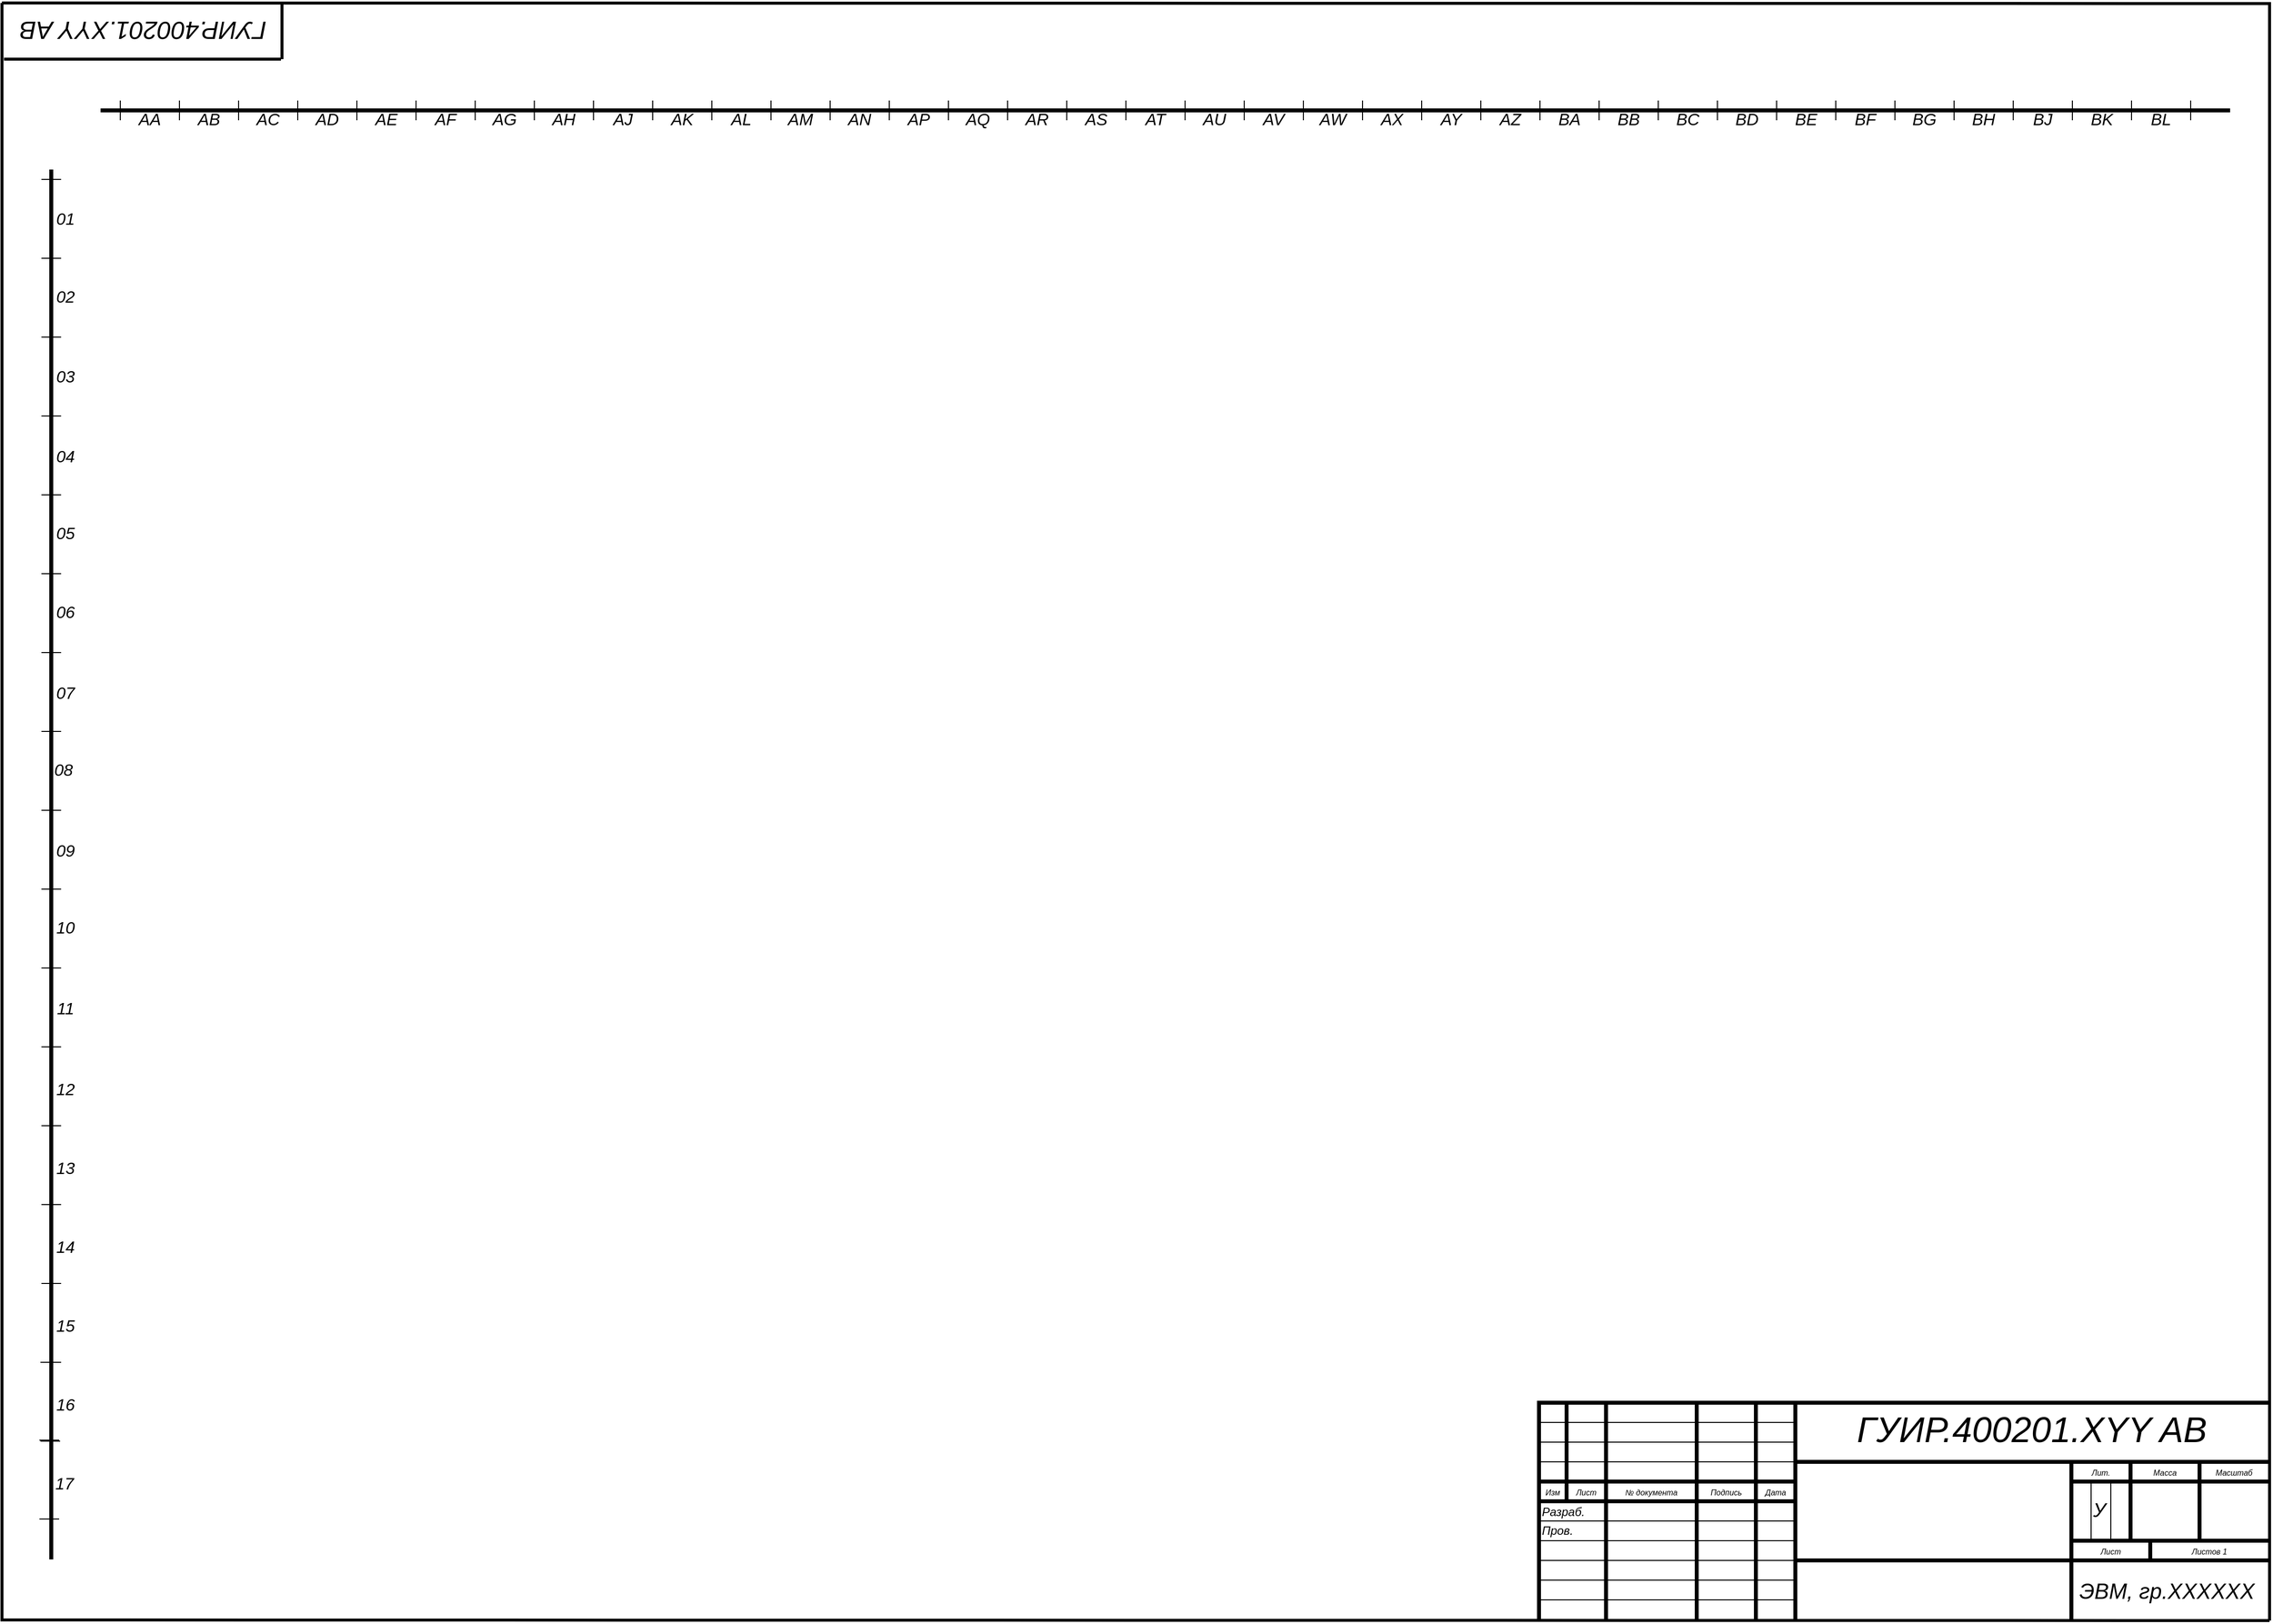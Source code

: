 <mxfile version="20.3.0" type="device"><diagram name="ОЧС" id="Page-1"><mxGraphModel dx="3153" dy="2033" grid="1" gridSize="10" guides="1" tooltips="1" connect="1" arrows="1" fold="1" page="1" pageScale="1" pageWidth="2336" pageHeight="1654" math="0" shadow="0"><root><mxCell id="0"/><mxCell id="1" value="Рамка" parent="0"/><mxCell id="225" style="vsdxID=204;edgeStyle=none;startArrow=none;endArrow=none;startSize=5;endSize=5;strokeWidth=3;strokeColor=#000000;spacingTop=0;spacingBottom=0;spacingLeft=0;spacingRight=0;verticalAlign=middle;html=1;labelBackgroundColor=#ffffff;rounded=0;fontFamily=Helvetica;fontStyle=2" parent="1" edge="1"><mxGeometry relative="1" as="geometry"><mxPoint as="offset"/><Array as="points"><mxPoint x="32" y="1645.4"/></Array><mxPoint x="32" y="5" as="sourcePoint"/><mxPoint x="2332" y="1646" as="targetPoint"/></mxGeometry></mxCell><mxCell id="226" style="vsdxID=205;edgeStyle=none;startArrow=none;endArrow=none;startSize=5;endSize=5;strokeWidth=3;strokeColor=#000000;spacingTop=0;spacingBottom=0;spacingLeft=0;spacingRight=0;verticalAlign=middle;html=1;labelBackgroundColor=#ffffff;rounded=0;fontFamily=Helvetica;fontStyle=2" parent="1" edge="1"><mxGeometry relative="1" as="geometry"><mxPoint x="-1" as="offset"/><Array as="points"><mxPoint x="2332" y="5.6"/></Array><mxPoint x="2332" y="1646" as="sourcePoint"/><mxPoint x="32" y="5" as="targetPoint"/></mxGeometry></mxCell><mxCell id="252" style="vsdxID=365;edgeStyle=none;startArrow=none;endArrow=none;startSize=5;endSize=5;strokeWidth=3;strokeColor=#000000;spacingTop=-1;spacingBottom=-1;spacingLeft=-1;spacingRight=-1;verticalAlign=middle;html=1;labelBackgroundColor=#ffffff;rounded=0;fontFamily=Helvetica;fontStyle=2" parent="1" edge="1"><mxGeometry relative="1" as="geometry"><Array as="points"/><mxPoint x="315" y="62" as="sourcePoint"/><mxPoint x="34" y="62" as="targetPoint"/></mxGeometry></mxCell><mxCell id="23" value="&lt;div style=&quot;font-size: 1px&quot;&gt;&lt;p style=&quot;align:center;margin-left:0;margin-right:0;margin-top:0px;margin-bottom:0px;text-indent:0;valign:middle;direction:ltr;&quot;&gt;&lt;font style=&quot;font-size: 25.4px; color: rgb(0, 0, 0); direction: ltr; letter-spacing: 0px; line-height: 120%; opacity: 1;&quot;&gt;&lt;span&gt;ГУИР.400201.XYY AB&lt;/span&gt;&lt;/font&gt;&lt;font style=&quot;font-size: 25.4px; color: rgb(0, 0, 0); direction: ltr; letter-spacing: 0px; line-height: 120%; opacity: 1;&quot;&gt;&lt;span&gt;&lt;br&gt;&lt;/span&gt;&lt;/font&gt;&lt;/p&gt;&lt;/div&gt;" style="verticalAlign=middle;align=center;vsdxID=366;rotation=180;fillColor=none;gradientColor=none;shape=stencil(nZBLDoAgDERP0z3SIyjew0SURgSD+Lu9kMZoXLhwN9O+tukAlrNpJg1SzDH4QW/URgNYgZTkjA4UkwJUgGXng+6DX1zLfmoymdXo17xh5zmRJ6Q42BWCfc2oJfdAr+Yv+AP9Cb7OJ3H/2JG1HNGz/84klThPVCc=);strokeColor=none;spacingTop=-1;spacingBottom=-1;spacingLeft=-1;spacingRight=-1;points=[];labelBackgroundColor=none;rounded=0;html=1;whiteSpace=wrap;fontFamily=Helvetica;fontStyle=2" parent="1" vertex="1"><mxGeometry x="35" y="3" width="280" height="60" as="geometry"/></mxCell><mxCell id="253" style="vsdxID=367;edgeStyle=none;startArrow=none;endArrow=none;startSize=5;endSize=5;strokeWidth=3;strokeColor=#000000;spacingTop=-1;spacingBottom=-1;spacingLeft=-1;spacingRight=-1;verticalAlign=middle;html=1;labelBackgroundColor=#ffffff;rounded=0;fontFamily=Helvetica;fontStyle=2" parent="1" edge="1"><mxGeometry relative="1" as="geometry"><Array as="points"/><mxPoint x="316" y="5" as="sourcePoint"/><mxPoint x="316" y="62" as="targetPoint"/></mxGeometry></mxCell><mxCell id="9WKEG6haeem5qEE4CWKl-494" value="" style="group;fontFamily=Helvetica;fontStyle=2" vertex="1" connectable="0" parent="1"><mxGeometry x="1591" y="1425" width="740.0" height="221.8" as="geometry"/></mxCell><mxCell id="9WKEG6haeem5qEE4CWKl-451" style="vsdxID=3;fillColor=#FFFFFF;gradientColor=none;shape=stencil(nY9LDoAgDERP0z3SI/i5BwkoRAUC+Lu9kGo0Lt3NtK/tFLCOWngFnMUU3Kg2I5MGbIBzY7UKJmUF2ALWvQtqCG6xkrwXhSxqdmvZsNNcxViZ4ewgT64jdDL2hf4E7wsXmsWThd549765c4l+xvYE);strokeColor=#000000;strokeWidth=4;spacingTop=-1;spacingBottom=-1;spacingLeft=-1;spacingRight=-1;labelBackgroundColor=#ffffff;rounded=0;html=1;whiteSpace=wrap;fontFamily=Helvetica;fontStyle=2" vertex="1" parent="9WKEG6haeem5qEE4CWKl-494"><mxGeometry width="740" height="220" as="geometry"/></mxCell><mxCell id="9WKEG6haeem5qEE4CWKl-452" style="vsdxID=28;edgeStyle=none;startArrow=none;endArrow=none;startSize=5;endSize=5;strokeWidth=4;strokeColor=#000000;spacingTop=-1;spacingBottom=-1;spacingLeft=-1;spacingRight=-1;verticalAlign=middle;html=1;labelBackgroundColor=#ffffff;rounded=0;fontFamily=Helvetica;fontStyle=2" edge="1" parent="9WKEG6haeem5qEE4CWKl-494"><mxGeometry relative="1" as="geometry"><Array as="points"/><mxPoint x="28" y="4.547e-13" as="sourcePoint"/><mxPoint x="28" y="100.0" as="targetPoint"/></mxGeometry></mxCell><mxCell id="9WKEG6haeem5qEE4CWKl-453" style="vsdxID=27;edgeStyle=none;startArrow=none;endArrow=none;startSize=5;endSize=5;strokeColor=#000000;spacingTop=-1;spacingBottom=-1;spacingLeft=-1;spacingRight=-1;verticalAlign=middle;html=1;labelBackgroundColor=#ffffff;rounded=0;fontFamily=Helvetica;fontStyle=2" edge="1" parent="9WKEG6haeem5qEE4CWKl-494"><mxGeometry relative="1" as="geometry"><mxPoint as="offset"/><Array as="points"/><mxPoint y="200.0" as="sourcePoint"/><mxPoint x="260" y="200.0" as="targetPoint"/></mxGeometry></mxCell><mxCell id="9WKEG6haeem5qEE4CWKl-454" style="vsdxID=26;edgeStyle=none;startArrow=none;endArrow=none;startSize=5;endSize=5;strokeColor=#000000;spacingTop=-1;spacingBottom=-1;spacingLeft=-1;spacingRight=-1;verticalAlign=middle;html=1;labelBackgroundColor=#ffffff;rounded=0;fontFamily=Helvetica;fontStyle=2" edge="1" parent="9WKEG6haeem5qEE4CWKl-494"><mxGeometry relative="1" as="geometry"><mxPoint as="offset"/><Array as="points"/><mxPoint y="180.0" as="sourcePoint"/><mxPoint x="260" y="180.0" as="targetPoint"/></mxGeometry></mxCell><mxCell id="9WKEG6haeem5qEE4CWKl-455" style="vsdxID=25;edgeStyle=none;startArrow=none;endArrow=none;startSize=5;endSize=5;strokeColor=#000000;spacingTop=-1;spacingBottom=-1;spacingLeft=-1;spacingRight=-1;verticalAlign=middle;html=1;labelBackgroundColor=#ffffff;rounded=0;fontFamily=Helvetica;fontStyle=2" edge="1" parent="9WKEG6haeem5qEE4CWKl-494"><mxGeometry relative="1" as="geometry"><mxPoint as="offset"/><Array as="points"/><mxPoint y="160.0" as="sourcePoint"/><mxPoint x="260" y="160.0" as="targetPoint"/></mxGeometry></mxCell><mxCell id="9WKEG6haeem5qEE4CWKl-456" style="vsdxID=24;edgeStyle=none;startArrow=none;endArrow=none;startSize=5;endSize=5;strokeColor=#000000;spacingTop=-1;spacingBottom=-1;spacingLeft=-1;spacingRight=-1;verticalAlign=middle;html=1;labelBackgroundColor=#ffffff;rounded=0;fontFamily=Helvetica;fontStyle=2" edge="1" parent="9WKEG6haeem5qEE4CWKl-494"><mxGeometry relative="1" as="geometry"><mxPoint as="offset"/><Array as="points"/><mxPoint y="140.0" as="sourcePoint"/><mxPoint x="260" y="140.0" as="targetPoint"/></mxGeometry></mxCell><mxCell id="9WKEG6haeem5qEE4CWKl-457" style="vsdxID=23;edgeStyle=none;startArrow=none;endArrow=none;startSize=5;endSize=5;strokeColor=#000000;spacingTop=-1;spacingBottom=-1;spacingLeft=-1;spacingRight=-1;verticalAlign=middle;html=1;labelBackgroundColor=#ffffff;rounded=0;fontFamily=Helvetica;fontStyle=2" edge="1" parent="9WKEG6haeem5qEE4CWKl-494"><mxGeometry relative="1" as="geometry"><mxPoint as="offset"/><Array as="points"/><mxPoint y="120.0" as="sourcePoint"/><mxPoint x="260" y="120.0" as="targetPoint"/></mxGeometry></mxCell><mxCell id="9WKEG6haeem5qEE4CWKl-458" style="vsdxID=22;edgeStyle=none;startArrow=none;endArrow=none;startSize=5;endSize=5;strokeWidth=4;strokeColor=#000000;spacingTop=-1;spacingBottom=-1;spacingLeft=-1;spacingRight=-1;verticalAlign=middle;html=1;labelBackgroundColor=#ffffff;rounded=0;fontFamily=Helvetica;fontStyle=2" edge="1" parent="9WKEG6haeem5qEE4CWKl-494"><mxGeometry relative="1" as="geometry"><mxPoint as="offset"/><Array as="points"/><mxPoint y="100.0" as="sourcePoint"/><mxPoint x="260" y="100.0" as="targetPoint"/></mxGeometry></mxCell><mxCell id="9WKEG6haeem5qEE4CWKl-459" style="vsdxID=21;edgeStyle=none;startArrow=none;endArrow=none;startSize=5;endSize=5;strokeWidth=4;strokeColor=#000000;spacingTop=-1;spacingBottom=-1;spacingLeft=-1;spacingRight=-1;verticalAlign=middle;html=1;labelBackgroundColor=#ffffff;rounded=0;fontFamily=Helvetica;fontStyle=2" edge="1" parent="9WKEG6haeem5qEE4CWKl-494"><mxGeometry relative="1" as="geometry"><mxPoint as="offset"/><Array as="points"/><mxPoint y="80.0" as="sourcePoint"/><mxPoint x="260" y="80.0" as="targetPoint"/></mxGeometry></mxCell><mxCell id="9WKEG6haeem5qEE4CWKl-460" style="vsdxID=20;edgeStyle=none;startArrow=none;endArrow=none;startSize=5;endSize=5;strokeColor=#000000;spacingTop=-1;spacingBottom=-1;spacingLeft=-1;spacingRight=-1;verticalAlign=middle;html=1;labelBackgroundColor=#ffffff;rounded=0;fontFamily=Helvetica;fontStyle=2" edge="1" parent="9WKEG6haeem5qEE4CWKl-494"><mxGeometry relative="1" as="geometry"><mxPoint as="offset"/><Array as="points"/><mxPoint y="60.0" as="sourcePoint"/><mxPoint x="260" y="60.0" as="targetPoint"/></mxGeometry></mxCell><mxCell id="9WKEG6haeem5qEE4CWKl-461" style="vsdxID=19;edgeStyle=none;startArrow=none;endArrow=none;startSize=5;endSize=5;strokeColor=#000000;spacingTop=-1;spacingBottom=-1;spacingLeft=-1;spacingRight=-1;verticalAlign=middle;html=1;labelBackgroundColor=#ffffff;rounded=0;fontFamily=Helvetica;fontStyle=2" edge="1" parent="9WKEG6haeem5qEE4CWKl-494"><mxGeometry relative="1" as="geometry"><mxPoint as="offset"/><Array as="points"/><mxPoint y="40.0" as="sourcePoint"/><mxPoint x="260" y="40.0" as="targetPoint"/></mxGeometry></mxCell><mxCell id="9WKEG6haeem5qEE4CWKl-462" style="vsdxID=18;edgeStyle=none;startArrow=none;endArrow=none;startSize=5;endSize=5;strokeColor=#000000;spacingTop=-1;spacingBottom=-1;spacingLeft=-1;spacingRight=-1;verticalAlign=middle;html=1;labelBackgroundColor=#ffffff;rounded=0;fontFamily=Helvetica;fontStyle=2" edge="1" parent="9WKEG6haeem5qEE4CWKl-494"><mxGeometry relative="1" as="geometry"><mxPoint as="offset"/><Array as="points"/><mxPoint y="20.0" as="sourcePoint"/><mxPoint x="260" y="20.0" as="targetPoint"/></mxGeometry></mxCell><mxCell id="9WKEG6haeem5qEE4CWKl-463" style="vsdxID=17;edgeStyle=none;startArrow=none;endArrow=none;startSize=5;endSize=5;strokeWidth=4;strokeColor=#000000;spacingTop=-1;spacingBottom=-1;spacingLeft=-1;spacingRight=-1;verticalAlign=middle;html=1;labelBackgroundColor=#ffffff;rounded=0;fontFamily=Helvetica;fontStyle=2" edge="1" parent="9WKEG6haeem5qEE4CWKl-494"><mxGeometry relative="1" as="geometry"><Array as="points"/><mxPoint x="68" y="4.547e-13" as="sourcePoint"/><mxPoint x="68" y="220.0" as="targetPoint"/></mxGeometry></mxCell><mxCell id="9WKEG6haeem5qEE4CWKl-464" style="vsdxID=16;edgeStyle=none;startArrow=none;endArrow=none;startSize=5;endSize=5;strokeWidth=4;strokeColor=#000000;spacingTop=-1;spacingBottom=-1;spacingLeft=-1;spacingRight=-1;verticalAlign=middle;html=1;labelBackgroundColor=#ffffff;rounded=0;fontFamily=Helvetica;fontStyle=2" edge="1" parent="9WKEG6haeem5qEE4CWKl-494"><mxGeometry relative="1" as="geometry"><Array as="points"/><mxPoint x="160" y="4.547e-13" as="sourcePoint"/><mxPoint x="160" y="220.0" as="targetPoint"/></mxGeometry></mxCell><mxCell id="9WKEG6haeem5qEE4CWKl-465" style="vsdxID=15;edgeStyle=none;startArrow=none;endArrow=none;startSize=5;endSize=5;strokeWidth=4;strokeColor=#000000;spacingTop=-1;spacingBottom=-1;spacingLeft=-1;spacingRight=-1;verticalAlign=middle;html=1;labelBackgroundColor=#ffffff;rounded=0;fontFamily=Helvetica;fontStyle=2" edge="1" parent="9WKEG6haeem5qEE4CWKl-494"><mxGeometry relative="1" as="geometry"><Array as="points"/><mxPoint x="220" y="4.547e-13" as="sourcePoint"/><mxPoint x="220" y="220.0" as="targetPoint"/></mxGeometry></mxCell><mxCell id="9WKEG6haeem5qEE4CWKl-466" style="vsdxID=14;edgeStyle=none;startArrow=none;endArrow=none;startSize=5;endSize=5;strokeWidth=4;strokeColor=#000000;spacingTop=-1;spacingBottom=-1;spacingLeft=-1;spacingRight=-1;verticalAlign=middle;html=1;labelBackgroundColor=#ffffff;rounded=0;fontFamily=Helvetica;fontStyle=2" edge="1" parent="9WKEG6haeem5qEE4CWKl-494"><mxGeometry relative="1" as="geometry"><Array as="points"/><mxPoint x="670.0" y="60.0" as="sourcePoint"/><mxPoint x="670.0" y="140.0" as="targetPoint"/></mxGeometry></mxCell><mxCell id="9WKEG6haeem5qEE4CWKl-467" style="vsdxID=11;edgeStyle=none;startArrow=none;endArrow=none;startSize=5;endSize=5;strokeWidth=4;strokeColor=#000000;spacingTop=-1;spacingBottom=-1;spacingLeft=-1;spacingRight=-1;verticalAlign=middle;html=1;labelBackgroundColor=#ffffff;rounded=0;fontFamily=Helvetica;fontStyle=2" edge="1" parent="9WKEG6haeem5qEE4CWKl-494"><mxGeometry relative="1" as="geometry"><Array as="points"/><mxPoint x="620.0" y="140.0" as="sourcePoint"/><mxPoint x="620.0" y="160.0" as="targetPoint"/></mxGeometry></mxCell><mxCell id="9WKEG6haeem5qEE4CWKl-468" style="vsdxID=10;edgeStyle=none;startArrow=none;endArrow=none;startSize=5;endSize=5;strokeWidth=4;strokeColor=#000000;spacingTop=-1;spacingBottom=-1;spacingLeft=-1;spacingRight=-1;verticalAlign=middle;html=1;labelBackgroundColor=#ffffff;rounded=0;fontFamily=Helvetica;fontStyle=2" edge="1" parent="9WKEG6haeem5qEE4CWKl-494"><mxGeometry relative="1" as="geometry"><Array as="points"/><mxPoint x="600.0" y="60.0" as="sourcePoint"/><mxPoint x="600.0" y="140.0" as="targetPoint"/></mxGeometry></mxCell><mxCell id="9WKEG6haeem5qEE4CWKl-469" style="vsdxID=388;edgeStyle=none;startArrow=none;endArrow=none;startSize=5;endSize=5;strokeColor=#000000;spacingTop=-1;spacingBottom=-1;spacingLeft=-1;spacingRight=-1;verticalAlign=middle;html=1;labelBackgroundColor=#ffffff;rounded=0;fontFamily=Helvetica;fontStyle=2" edge="1" parent="9WKEG6haeem5qEE4CWKl-494"><mxGeometry relative="1" as="geometry"><Array as="points"/><mxPoint x="580" y="78" as="sourcePoint"/><mxPoint x="580" y="140.0" as="targetPoint"/></mxGeometry></mxCell><mxCell id="9WKEG6haeem5qEE4CWKl-470" style="vsdxID=387;edgeStyle=none;startArrow=none;endArrow=none;startSize=5;endSize=5;strokeColor=#000000;spacingTop=-1;spacingBottom=-1;spacingLeft=-1;spacingRight=-1;verticalAlign=middle;html=1;labelBackgroundColor=#ffffff;rounded=0;fontFamily=Helvetica;fontStyle=2" edge="1" parent="9WKEG6haeem5qEE4CWKl-494"><mxGeometry relative="1" as="geometry"><Array as="points"/><mxPoint x="560" y="78" as="sourcePoint"/><mxPoint x="560" y="140.0" as="targetPoint"/></mxGeometry></mxCell><mxCell id="9WKEG6haeem5qEE4CWKl-471" style="vsdxID=9;edgeStyle=none;startArrow=none;endArrow=none;startSize=5;endSize=5;strokeWidth=4;strokeColor=#000000;spacingTop=-1;spacingBottom=-1;spacingLeft=-1;spacingRight=-1;verticalAlign=middle;html=1;labelBackgroundColor=#ffffff;rounded=0;fontFamily=Helvetica;fontStyle=2" edge="1" parent="9WKEG6haeem5qEE4CWKl-494"><mxGeometry relative="1" as="geometry"><mxPoint as="offset"/><Array as="points"/><mxPoint x="540" y="140.0" as="sourcePoint"/><mxPoint x="740.0" y="140.0" as="targetPoint"/></mxGeometry></mxCell><mxCell id="9WKEG6haeem5qEE4CWKl-472" style="vsdxID=8;edgeStyle=none;startArrow=none;endArrow=none;startSize=5;endSize=5;strokeWidth=4;strokeColor=#000000;spacingTop=-1;spacingBottom=-1;spacingLeft=-1;spacingRight=-1;verticalAlign=middle;html=1;labelBackgroundColor=#ffffff;rounded=0;fontFamily=Helvetica;fontStyle=2" edge="1" parent="9WKEG6haeem5qEE4CWKl-494"><mxGeometry relative="1" as="geometry"><mxPoint as="offset"/><Array as="points"/><mxPoint x="540" y="80.0" as="sourcePoint"/><mxPoint x="740.0" y="80.0" as="targetPoint"/></mxGeometry></mxCell><mxCell id="9WKEG6haeem5qEE4CWKl-473" style="vsdxID=7;edgeStyle=none;startArrow=none;endArrow=none;startSize=5;endSize=5;strokeWidth=4;strokeColor=#000000;spacingTop=-1;spacingBottom=-1;spacingLeft=-1;spacingRight=-1;verticalAlign=middle;html=1;labelBackgroundColor=#ffffff;rounded=0;fontFamily=Helvetica;fontStyle=2" edge="1" parent="9WKEG6haeem5qEE4CWKl-494"><mxGeometry relative="1" as="geometry"><Array as="points"/><mxPoint x="540" y="60.0" as="sourcePoint"/><mxPoint x="540" y="220.0" as="targetPoint"/></mxGeometry></mxCell><mxCell id="9WKEG6haeem5qEE4CWKl-474" style="vsdxID=6;edgeStyle=none;startArrow=none;endArrow=none;startSize=5;endSize=5;strokeWidth=4;strokeColor=#000000;spacingTop=-1;spacingBottom=-1;spacingLeft=-1;spacingRight=-1;verticalAlign=middle;html=1;labelBackgroundColor=#ffffff;rounded=0;fontFamily=Helvetica;fontStyle=2" edge="1" parent="9WKEG6haeem5qEE4CWKl-494"><mxGeometry relative="1" as="geometry"><Array as="points"/><mxPoint x="740.0" y="160.0" as="sourcePoint"/><mxPoint x="260" y="160.0" as="targetPoint"/></mxGeometry></mxCell><mxCell id="9WKEG6haeem5qEE4CWKl-475" style="vsdxID=4;edgeStyle=none;startArrow=none;endArrow=none;startSize=5;endSize=5;strokeWidth=4;strokeColor=#000000;spacingTop=-1;spacingBottom=-1;spacingLeft=-1;spacingRight=-1;verticalAlign=middle;html=1;labelBackgroundColor=#ffffff;rounded=0;fontFamily=Helvetica;fontStyle=2" edge="1" parent="9WKEG6haeem5qEE4CWKl-494"><mxGeometry relative="1" as="geometry"><Array as="points"/><mxPoint x="260" y="4.547e-13" as="sourcePoint"/><mxPoint x="260" y="220.0" as="targetPoint"/></mxGeometry></mxCell><mxCell id="9WKEG6haeem5qEE4CWKl-476" style="vsdxID=5;edgeStyle=none;startArrow=none;endArrow=none;startSize=5;endSize=5;strokeWidth=4;strokeColor=#000000;spacingTop=-1;spacingBottom=-1;spacingLeft=-1;spacingRight=-1;verticalAlign=middle;html=1;labelBackgroundColor=#ffffff;rounded=0;fontFamily=Helvetica;fontStyle=2" edge="1" parent="9WKEG6haeem5qEE4CWKl-494"><mxGeometry relative="1" as="geometry"><Array as="points"/><mxPoint x="740.0" y="60.0" as="sourcePoint"/><mxPoint x="260" y="60.0" as="targetPoint"/></mxGeometry></mxCell><mxCell id="9WKEG6haeem5qEE4CWKl-477" value="&lt;font style=&quot;font-size: 8px; direction: ltr; letter-spacing: 0px; line-height: 120%; opacity: 1;&quot;&gt;&lt;span&gt;Изм&lt;br&gt;&lt;/span&gt;&lt;/font&gt;" style="verticalAlign=middle;align=center;vsdxID=29;fillColor=none;gradientColor=none;shape=stencil(nZBLDoAgDERP0z3SIyjew0SURgSD+Lu9kMZoXLhwN9O+tukAlrNpJg1SzDH4QW/URgNYgZTkjA4UkwJUgGXng+6DX1zLfmoymdXo17xh5zmRJ6Q42BWCfc2oJfdAr+Yv+AP9Cb7OJ3H/2JG1HNGz/84klThPVCc=);strokeColor=none;strokeWidth=4;spacingTop=-1;spacingBottom=-1;spacingLeft=-1;spacingRight=-1;labelBackgroundColor=none;rounded=0;html=1;whiteSpace=wrap;fontFamily=Helvetica;fontStyle=2" vertex="1" parent="9WKEG6haeem5qEE4CWKl-494"><mxGeometry x="2" y="82" width="24" height="16" as="geometry"/></mxCell><mxCell id="9WKEG6haeem5qEE4CWKl-478" value="&lt;font style=&quot;font-size: 8px; direction: ltr; letter-spacing: 0px; line-height: 120%; opacity: 1;&quot;&gt;&lt;span&gt;Лист&lt;br&gt;&lt;/span&gt;&lt;/font&gt;" style="verticalAlign=middle;align=center;vsdxID=30;fillColor=none;gradientColor=none;shape=stencil(nZBLDoAgDERP0z3SIyjew0SURgSD+Lu9kMZoXLhwN9O+tukAlrNpJg1SzDH4QW/URgNYgZTkjA4UkwJUgGXng+6DX1zLfmoymdXo17xh5zmRJ6Q42BWCfc2oJfdAr+Yv+AP9Cb7OJ3H/2JG1HNGz/84klThPVCc=);strokeColor=none;strokeWidth=4;spacingTop=-1;spacingBottom=-1;spacingLeft=-1;spacingRight=-1;labelBackgroundColor=none;rounded=0;html=1;whiteSpace=wrap;fontFamily=Helvetica;fontStyle=2" vertex="1" parent="9WKEG6haeem5qEE4CWKl-494"><mxGeometry x="30" y="82" width="36" height="16" as="geometry"/></mxCell><mxCell id="9WKEG6haeem5qEE4CWKl-479" value="&lt;font style=&quot;font-size: 8px; direction: ltr; letter-spacing: 0px; line-height: 120%; opacity: 1;&quot;&gt;&lt;span&gt;№ документа&lt;br&gt;&lt;/span&gt;&lt;/font&gt;" style="verticalAlign=middle;align=center;vsdxID=31;fillColor=none;gradientColor=none;shape=stencil(nZBLDoAgDERP0z3SIyjew0SURgSD+Lu9kMZoXLhwN9O+tukAlrNpJg1SzDH4QW/URgNYgZTkjA4UkwJUgGXng+6DX1zLfmoymdXo17xh5zmRJ6Q42BWCfc2oJfdAr+Yv+AP9Cb7OJ3H/2JG1HNGz/84klThPVCc=);strokeColor=none;strokeWidth=4;spacingTop=-1;spacingBottom=-1;spacingLeft=-1;spacingRight=-1;labelBackgroundColor=none;rounded=0;html=1;whiteSpace=wrap;fontFamily=Helvetica;fontStyle=2" vertex="1" parent="9WKEG6haeem5qEE4CWKl-494"><mxGeometry x="70" y="82" width="88" height="16" as="geometry"/></mxCell><mxCell id="9WKEG6haeem5qEE4CWKl-480" value="&lt;font style=&quot;font-size: 8px; direction: ltr; letter-spacing: 0px; line-height: 120%; opacity: 1;&quot;&gt;&lt;span&gt;Подпись&lt;br&gt;&lt;/span&gt;&lt;/font&gt;" style="verticalAlign=middle;align=center;vsdxID=32;fillColor=none;gradientColor=none;shape=stencil(nZBLDoAgDERP0z3SIyjew0SURgSD+Lu9kMZoXLhwN9O+tukAlrNpJg1SzDH4QW/URgNYgZTkjA4UkwJUgGXng+6DX1zLfmoymdXo17xh5zmRJ6Q42BWCfc2oJfdAr+Yv+AP9Cb7OJ3H/2JG1HNGz/84klThPVCc=);strokeColor=none;strokeWidth=4;spacingTop=-1;spacingBottom=-1;spacingLeft=-1;spacingRight=-1;labelBackgroundColor=none;rounded=0;html=1;whiteSpace=wrap;fontFamily=Helvetica;fontStyle=2" vertex="1" parent="9WKEG6haeem5qEE4CWKl-494"><mxGeometry x="162" y="82" width="56" height="16" as="geometry"/></mxCell><mxCell id="9WKEG6haeem5qEE4CWKl-481" value="&lt;font style=&quot;font-size: 8px; direction: ltr; letter-spacing: 0px; line-height: 120%; opacity: 1;&quot;&gt;&lt;span&gt;Дата&lt;br&gt;&lt;/span&gt;&lt;/font&gt;" style="verticalAlign=middle;align=center;vsdxID=33;fillColor=none;gradientColor=none;shape=stencil(nZBLDoAgDERP0z3SIyjew0SURgSD+Lu9kMZoXLhwN9O+tukAlrNpJg1SzDH4QW/URgNYgZTkjA4UkwJUgGXng+6DX1zLfmoymdXo17xh5zmRJ6Q42BWCfc2oJfdAr+Yv+AP9Cb7OJ3H/2JG1HNGz/84klThPVCc=);strokeColor=none;strokeWidth=4;spacingTop=-1;spacingBottom=-1;spacingLeft=-1;spacingRight=-1;labelBackgroundColor=none;rounded=0;html=1;whiteSpace=wrap;fontFamily=Helvetica;fontStyle=2" vertex="1" parent="9WKEG6haeem5qEE4CWKl-494"><mxGeometry x="222" y="82" width="36" height="16" as="geometry"/></mxCell><mxCell id="9WKEG6haeem5qEE4CWKl-482" value="&lt;font style=&quot;font-size: 8px; direction: ltr; letter-spacing: 0px; line-height: 120%; opacity: 1;&quot;&gt;&lt;span&gt;Лит.&lt;br&gt;&lt;/span&gt;&lt;/font&gt;" style="verticalAlign=middle;align=center;vsdxID=34;fillColor=none;gradientColor=none;shape=stencil(nZBLDoAgDERP0z3SIyjew0SURgSD+Lu9kMZoXLhwN9O+tukAlrNpJg1SzDH4QW/URgNYgZTkjA4UkwJUgGXng+6DX1zLfmoymdXo17xh5zmRJ6Q42BWCfc2oJfdAr+Yv+AP9Cb7OJ3H/2JG1HNGz/84klThPVCc=);strokeColor=none;strokeWidth=4;spacingTop=-1;spacingBottom=-1;spacingLeft=-1;spacingRight=-1;labelBackgroundColor=none;rounded=0;html=1;whiteSpace=wrap;fontFamily=Helvetica;fontStyle=2" vertex="1" parent="9WKEG6haeem5qEE4CWKl-494"><mxGeometry x="542" y="62" width="56" height="16" as="geometry"/></mxCell><mxCell id="9WKEG6haeem5qEE4CWKl-483" value="&lt;font style=&quot;font-size: 8px; direction: ltr; letter-spacing: 0px; line-height: 120%; opacity: 1;&quot;&gt;&lt;span&gt;Масса&lt;br&gt;&lt;/span&gt;&lt;/font&gt;" style="verticalAlign=middle;align=center;vsdxID=35;fillColor=none;gradientColor=none;shape=stencil(nZBLDoAgDERP0z3SIyjew0SURgSD+Lu9kMZoXLhwN9O+tukAlrNpJg1SzDH4QW/URgNYgZTkjA4UkwJUgGXng+6DX1zLfmoymdXo17xh5zmRJ6Q42BWCfc2oJfdAr+Yv+AP9Cb7OJ3H/2JG1HNGz/84klThPVCc=);strokeColor=none;strokeWidth=4;spacingTop=-1;spacingBottom=-1;spacingLeft=-1;spacingRight=-1;labelBackgroundColor=none;rounded=0;html=1;whiteSpace=wrap;fontFamily=Helvetica;fontStyle=2" vertex="1" parent="9WKEG6haeem5qEE4CWKl-494"><mxGeometry x="602" y="62" width="66" height="16" as="geometry"/></mxCell><mxCell id="9WKEG6haeem5qEE4CWKl-484" value="&lt;font style=&quot;font-size: 8px; direction: ltr; letter-spacing: 0px; line-height: 120%; opacity: 1;&quot;&gt;&lt;span&gt;Масштаб&lt;br&gt;&lt;/span&gt;&lt;/font&gt;" style="verticalAlign=middle;align=center;vsdxID=36;fillColor=none;gradientColor=none;shape=stencil(nZBLDoAgDERP0z3SIyjew0SURgSD+Lu9kMZoXLhwN9O+tukAlrNpJg1SzDH4QW/URgNYgZTkjA4UkwJUgGXng+6DX1zLfmoymdXo17xh5zmRJ6Q42BWCfc2oJfdAr+Yv+AP9Cb7OJ3H/2JG1HNGz/84klThPVCc=);strokeColor=none;strokeWidth=4;spacingTop=-1;spacingBottom=-1;spacingLeft=-1;spacingRight=-1;labelBackgroundColor=none;rounded=0;html=1;whiteSpace=wrap;fontFamily=Helvetica;fontStyle=2" vertex="1" parent="9WKEG6haeem5qEE4CWKl-494"><mxGeometry x="672" y="62" width="66" height="16" as="geometry"/></mxCell><mxCell id="9WKEG6haeem5qEE4CWKl-485" value="&lt;font style=&quot;font-size: 8px; direction: ltr; letter-spacing: 0px; line-height: 120%; opacity: 1;&quot;&gt;&lt;span&gt;Лист &lt;br&gt;&lt;/span&gt;&lt;/font&gt;" style="verticalAlign=middle;align=center;vsdxID=37;fillColor=none;gradientColor=none;shape=stencil(nZBLDoAgDERP0z3SIyjew0SURgSD+Lu9kMZoXLhwN9O+tukAlrNpJg1SzDH4QW/URgNYgZTkjA4UkwJUgGXng+6DX1zLfmoymdXo17xh5zmRJ6Q42BWCfc2oJfdAr+Yv+AP9Cb7OJ3H/2JG1HNGz/84klThPVCc=);strokeColor=none;strokeWidth=4;spacingTop=-1;spacingBottom=-1;spacingLeft=-1;spacingRight=-1;labelBackgroundColor=none;rounded=0;html=1;whiteSpace=wrap;fontFamily=Helvetica;fontStyle=2" vertex="1" parent="9WKEG6haeem5qEE4CWKl-494"><mxGeometry x="542" y="142" width="76" height="16" as="geometry"/></mxCell><mxCell id="9WKEG6haeem5qEE4CWKl-486" value="&lt;font style=&quot;font-size: 8px; direction: ltr; letter-spacing: 0px; line-height: 120%; opacity: 1;&quot;&gt;&lt;span&gt;Листов &lt;/span&gt;&lt;/font&gt;&lt;font style=&quot;font-size: 8px; direction: ltr; letter-spacing: 0px; line-height: 120%; opacity: 1;&quot;&gt;&lt;span&gt;1&lt;br&gt;&lt;/span&gt;&lt;/font&gt;" style="verticalAlign=middle;align=center;vsdxID=38;fillColor=none;gradientColor=none;shape=stencil(nZBLDoAgDERP0z3SIyjew0SURgSD+Lu9kMZoXLhwN9O+tukAlrNpJg1SzDH4QW/URgNYgZTkjA4UkwJUgGXng+6DX1zLfmoymdXo17xh5zmRJ6Q42BWCfc2oJfdAr+Yv+AP9Cb7OJ3H/2JG1HNGz/84klThPVCc=);strokeColor=none;strokeWidth=4;spacingTop=-1;spacingBottom=-1;spacingLeft=-1;spacingRight=-1;labelBackgroundColor=none;rounded=0;html=1;whiteSpace=wrap;fontFamily=Helvetica;fontStyle=2" vertex="1" parent="9WKEG6haeem5qEE4CWKl-494"><mxGeometry x="622" y="142" width="116" height="16" as="geometry"/></mxCell><mxCell id="9WKEG6haeem5qEE4CWKl-487" value="&lt;p style=&quot;margin-left: 0 ; margin-right: 0 ; margin-top: 0px ; margin-bottom: 0px ; text-indent: 0 ; direction: rtl&quot;&gt;&lt;font style=&quot;font-size: 12px; direction: ltr; letter-spacing: 0px; line-height: 120%; opacity: 1;&quot;&gt;&lt;span&gt;.Разраб&lt;br&gt;&lt;/span&gt;&lt;/font&gt;&lt;/p&gt;" style="verticalAlign=middle;align=left;vsdxID=39;fillColor=none;gradientColor=none;shape=stencil(nZBLDoAgDERP0z3SIyjew0SURgSD+Lu9kMZoXLhwN9O+tukAlrNpJg1SzDH4QW/URgNYgZTkjA4UkwJUgGXng+6DX1zLfmoymdXo17xh5zmRJ6Q42BWCfc2oJfdAr+Yv+AP9Cb7OJ3H/2JG1HNGz/84klThPVCc=);strokeColor=none;strokeWidth=4;spacingTop=-1;spacingBottom=-1;spacingLeft=-1;spacingRight=-1;labelBackgroundColor=none;rounded=0;html=1;whiteSpace=wrap;fontFamily=Helvetica;fontStyle=2" vertex="1" parent="9WKEG6haeem5qEE4CWKl-494"><mxGeometry x="2.12" y="101.8" width="66" height="18.2" as="geometry"/></mxCell><mxCell id="9WKEG6haeem5qEE4CWKl-488" value="&lt;p style=&quot;margin-left: 0 ; margin-right: 0 ; margin-top: 0px ; margin-bottom: 0px ; text-indent: 0 ; direction: rtl&quot;&gt;&lt;font style=&quot;font-size: 12px; direction: ltr; letter-spacing: 0px; line-height: 120%; opacity: 1;&quot;&gt;&lt;span&gt;.Пров&lt;br&gt;&lt;/span&gt;&lt;/font&gt;&lt;/p&gt;" style="verticalAlign=middle;align=left;vsdxID=40;fillColor=none;gradientColor=none;shape=stencil(nZBLDoAgDERP0z3SIyjew0SURgSD+Lu9kMZoXLhwN9O+tukAlrNpJg1SzDH4QW/URgNYgZTkjA4UkwJUgGXng+6DX1zLfmoymdXo17xh5zmRJ6Q42BWCfc2oJfdAr+Yv+AP9Cb7OJ3H/2JG1HNGz/84klThPVCc=);strokeColor=none;strokeWidth=4;spacingTop=-1;spacingBottom=-1;spacingLeft=-1;spacingRight=-1;labelBackgroundColor=none;rounded=0;html=1;whiteSpace=wrap;fontFamily=Helvetica;fontStyle=2" vertex="1" parent="9WKEG6haeem5qEE4CWKl-494"><mxGeometry x="2" y="120" width="64" height="20" as="geometry"/></mxCell><mxCell id="9WKEG6haeem5qEE4CWKl-489" value="&lt;p style=&quot;margin-left: 0 ; margin-right: 0 ; margin-top: 0px ; margin-bottom: 0px ; text-indent: 0 ; direction: rtl&quot;&gt;&lt;font style=&quot;direction: ltr; letter-spacing: 0px; line-height: 120%; opacity: 1;&quot;&gt;&lt;span&gt;&lt;font style=&quot;font-size: 36px&quot;&gt;ГУИР.400201.XYY AB&lt;/font&gt;&lt;/span&gt;&lt;span style=&quot;font-size: 28px&quot;&gt;&lt;br&gt;&lt;/span&gt;&lt;/font&gt;&lt;/p&gt;" style="verticalAlign=middle;align=center;vsdxID=222;fillColor=none;gradientColor=none;shape=stencil(nZBLDoAgDERP0z3SIyjew0SURgSD+Lu9kMZoXLhwN9O+tukAlrNpJg1SzDH4QW/URgNYgZTkjA4UkwJUgGXng+6DX1zLfmoymdXo17xh5zmRJ6Q42BWCfc2oJfdAr+Yv+AP9Cb7OJ3H/2JG1HNGz/84klThPVCc=);strokeColor=none;spacingTop=-1;spacingBottom=-1;spacingLeft=-1;spacingRight=-1;labelBackgroundColor=none;rounded=0;html=1;whiteSpace=wrap;fontFamily=Helvetica;fontStyle=2" vertex="1" parent="9WKEG6haeem5qEE4CWKl-494"><mxGeometry x="260" y="1.8" width="480" height="60" as="geometry"/></mxCell><mxCell id="9WKEG6haeem5qEE4CWKl-490" value="&lt;font style=&quot;font-size: 20px; direction: ltr; letter-spacing: 0px; line-height: 120%; opacity: 1;&quot;&gt;&lt;span&gt;У&lt;br&gt;&lt;/span&gt;&lt;/font&gt;" style="verticalAlign=middle;align=center;vsdxID=233;fillColor=none;gradientColor=none;shape=stencil(nZBLDoAgDERP0z3SIyjew0SURgSD+Lu9kMZoXLhwN9O+tukAlrNpJg1SzDH4QW/URgNYgZTkjA4UkwJUgGXng+6DX1zLfmoymdXo17xh5zmRJ6Q42BWCfc2oJfdAr+Yv+AP9Cb7OJ3H/2JG1HNGz/84klThPVCc=);strokeColor=none;spacingTop=-1;spacingBottom=-1;spacingLeft=-1;spacingRight=-1;labelBackgroundColor=none;rounded=0;html=1;whiteSpace=wrap;fontFamily=Helvetica;fontStyle=2" vertex="1" parent="9WKEG6haeem5qEE4CWKl-494"><mxGeometry x="498" y="100" width="141" height="16" as="geometry"/></mxCell><mxCell id="9WKEG6haeem5qEE4CWKl-491" value="&lt;font style=&quot;font-size: 12px; direction: ltr; letter-spacing: 0px; line-height: 120%; opacity: 1;&quot;&gt;&lt;span&gt;&lt;br&gt;&lt;/span&gt;&lt;/font&gt;" style="verticalAlign=middle;align=left;vsdxID=236;fillColor=none;gradientColor=none;shape=stencil(nZBLDoAgDERP0z3SIyjew0SURgSD+Lu9kMZoXLhwN9O+tukAlrNpJg1SzDH4QW/URgNYgZTkjA4UkwJUgGXng+6DX1zLfmoymdXo17xh5zmRJ6Q42BWCfc2oJfdAr+Yv+AP9Cb7OJ3H/2JG1HNGz/84klThPVCc=);strokeColor=none;spacingTop=-1;spacingBottom=-1;spacingLeft=-1;spacingRight=-1;labelBackgroundColor=none;rounded=0;html=1;whiteSpace=wrap;fontFamily=Helvetica;fontStyle=2" vertex="1" parent="9WKEG6haeem5qEE4CWKl-494"><mxGeometry x="70" y="103" width="90" height="16" as="geometry"/></mxCell><mxCell id="9WKEG6haeem5qEE4CWKl-492" value="&lt;font style=&quot;font-size: 22px; direction: ltr; letter-spacing: 0px; line-height: 120%; opacity: 1;&quot;&gt;&lt;span&gt;ЭВМ, гр.XXXXXX&lt;/span&gt;&lt;/font&gt;&lt;font style=&quot;font-size: 22px; direction: ltr; letter-spacing: 0px; line-height: 120%; opacity: 1;&quot;&gt;&lt;span&gt;&lt;br&gt;&lt;/span&gt;&lt;/font&gt;" style="verticalAlign=middle;align=center;vsdxID=262;fillColor=none;gradientColor=none;shape=stencil(nZBLDoAgDERP0z3SIyjew0SURgSD+Lu9kMZoXLhwN9O+tukAlrNpJg1SzDH4QW/URgNYgZTkjA4UkwJUgGXng+6DX1zLfmoymdXo17xh5zmRJ6Q42BWCfc2oJfdAr+Yv+AP9Cb7OJ3H/2JG1HNGz/84klThPVCc=);strokeColor=none;spacingTop=-1;spacingBottom=-1;spacingLeft=-1;spacingRight=-1;labelBackgroundColor=none;rounded=0;html=1;whiteSpace=wrap;fontFamily=Helvetica;fontStyle=2" vertex="1" parent="9WKEG6haeem5qEE4CWKl-494"><mxGeometry x="540" y="161.8" width="194" height="60" as="geometry"/></mxCell><mxCell id="9WKEG6haeem5qEE4CWKl-493" value="&lt;p style=&quot;margin: 0cm; font-size: 23px;&quot; class=&quot;MsoNormal&quot;&gt;&lt;br&gt;&lt;/p&gt;" style="verticalAlign=middle;align=center;vsdxID=565;fillColor=none;gradientColor=none;shape=stencil(nZBLDoAgDERP0z3SIyjew0SURgSD+Lu9kMZoXLhwN9O+tukAlrNpJg1SzDH4QW/URgNYgZTkjA4UkwJUgGXng+6DX1zLfmoymdXo17xh5zmRJ6Q42BWCfc2oJfdAr+Yv+AP9Cb7OJ3H/2JG1HNGz/84klThPVCc=);strokeColor=none;spacingTop=-1;spacingBottom=-1;spacingLeft=-1;spacingRight=-1;labelBackgroundColor=none;rounded=0;html=1;whiteSpace=wrap;fontFamily=Helvetica;fontStyle=2" vertex="1" parent="9WKEG6haeem5qEE4CWKl-494"><mxGeometry x="260" y="62" width="280" height="100" as="geometry"/></mxCell><mxCell id="9WKEG6haeem5qEE4CWKl-495" value="Сетка" parent="0"/><mxCell id="254" style="vsdxID=2529;edgeStyle=none;startArrow=none;endArrow=none;startSize=3;endSize=3;strokeColor=#000000;spacingTop=-2;spacingBottom=-2;spacingLeft=-2;spacingRight=-2;verticalAlign=middle;html=1;labelBackgroundColor=#ffffff;rounded=0;fontFamily=Helvetica;fontStyle=2" parent="9WKEG6haeem5qEE4CWKl-495" edge="1"><mxGeometry relative="1" as="geometry"><mxPoint as="offset"/><Array as="points"/><mxPoint x="72" y="184" as="sourcePoint"/><mxPoint x="92" y="184" as="targetPoint"/></mxGeometry></mxCell><mxCell id="255" style="vsdxID=2530;edgeStyle=none;startArrow=none;endArrow=none;startSize=3;endSize=3;strokeColor=#000000;spacingTop=-2;spacingBottom=-2;spacingLeft=-2;spacingRight=-2;verticalAlign=middle;html=1;labelBackgroundColor=#ffffff;rounded=0;fontFamily=Helvetica;fontStyle=2" parent="9WKEG6haeem5qEE4CWKl-495" edge="1"><mxGeometry relative="1" as="geometry"><mxPoint as="offset"/><Array as="points"/><mxPoint x="72" y="264" as="sourcePoint"/><mxPoint x="92" y="264" as="targetPoint"/></mxGeometry></mxCell><mxCell id="256" style="vsdxID=2531;edgeStyle=none;startArrow=none;endArrow=none;startSize=3;endSize=3;strokeColor=#000000;spacingTop=-2;spacingBottom=-2;spacingLeft=-2;spacingRight=-2;verticalAlign=middle;html=1;labelBackgroundColor=#ffffff;rounded=0;fontFamily=Helvetica;fontStyle=2" parent="9WKEG6haeem5qEE4CWKl-495" edge="1"><mxGeometry relative="1" as="geometry"><mxPoint as="offset"/><Array as="points"/><mxPoint x="72" y="344" as="sourcePoint"/><mxPoint x="92" y="344" as="targetPoint"/></mxGeometry></mxCell><mxCell id="257" style="vsdxID=2532;edgeStyle=none;startArrow=none;endArrow=none;startSize=3;endSize=3;strokeColor=#000000;spacingTop=-2;spacingBottom=-2;spacingLeft=-2;spacingRight=-2;verticalAlign=middle;html=1;labelBackgroundColor=#ffffff;rounded=0;fontFamily=Helvetica;fontStyle=2" parent="9WKEG6haeem5qEE4CWKl-495" edge="1"><mxGeometry relative="1" as="geometry"><mxPoint as="offset"/><Array as="points"/><mxPoint x="72" y="424" as="sourcePoint"/><mxPoint x="92" y="424" as="targetPoint"/></mxGeometry></mxCell><mxCell id="258" style="vsdxID=2533;edgeStyle=none;startArrow=none;endArrow=none;startSize=3;endSize=3;strokeColor=#000000;spacingTop=-2;spacingBottom=-2;spacingLeft=-2;spacingRight=-2;verticalAlign=middle;html=1;labelBackgroundColor=#ffffff;rounded=0;fontFamily=Helvetica;fontStyle=2" parent="9WKEG6haeem5qEE4CWKl-495" edge="1"><mxGeometry relative="1" as="geometry"><mxPoint as="offset"/><Array as="points"/><mxPoint x="72" y="504" as="sourcePoint"/><mxPoint x="92" y="504" as="targetPoint"/></mxGeometry></mxCell><mxCell id="259" style="vsdxID=2534;edgeStyle=none;startArrow=none;endArrow=none;startSize=3;endSize=3;strokeColor=#000000;spacingTop=-2;spacingBottom=-2;spacingLeft=-2;spacingRight=-2;verticalAlign=middle;html=1;labelBackgroundColor=#ffffff;rounded=0;fontFamily=Helvetica;fontStyle=2" parent="9WKEG6haeem5qEE4CWKl-495" edge="1"><mxGeometry relative="1" as="geometry"><mxPoint as="offset"/><Array as="points"/><mxPoint x="72" y="584" as="sourcePoint"/><mxPoint x="92" y="584" as="targetPoint"/></mxGeometry></mxCell><mxCell id="260" style="vsdxID=2535;edgeStyle=none;startArrow=none;endArrow=none;startSize=3;endSize=3;strokeColor=#000000;spacingTop=-2;spacingBottom=-2;spacingLeft=-2;spacingRight=-2;verticalAlign=middle;html=1;labelBackgroundColor=#ffffff;rounded=0;fontFamily=Helvetica;fontStyle=2" parent="9WKEG6haeem5qEE4CWKl-495" edge="1"><mxGeometry relative="1" as="geometry"><mxPoint as="offset"/><Array as="points"/><mxPoint x="72" y="664" as="sourcePoint"/><mxPoint x="92" y="664" as="targetPoint"/></mxGeometry></mxCell><mxCell id="261" style="vsdxID=2536;edgeStyle=none;startArrow=none;endArrow=none;startSize=3;endSize=3;strokeColor=#000000;spacingTop=-2;spacingBottom=-2;spacingLeft=-2;spacingRight=-2;verticalAlign=middle;html=1;labelBackgroundColor=#ffffff;rounded=0;fontFamily=Helvetica;fontStyle=2" parent="9WKEG6haeem5qEE4CWKl-495" edge="1"><mxGeometry relative="1" as="geometry"><mxPoint as="offset"/><Array as="points"/><mxPoint x="72" y="744" as="sourcePoint"/><mxPoint x="92" y="744" as="targetPoint"/></mxGeometry></mxCell><mxCell id="262" style="vsdxID=2537;edgeStyle=none;startArrow=none;endArrow=none;startSize=3;endSize=3;strokeColor=#000000;spacingTop=-2;spacingBottom=-2;spacingLeft=-2;spacingRight=-2;verticalAlign=middle;html=1;labelBackgroundColor=#ffffff;rounded=0;fontFamily=Helvetica;fontStyle=2" parent="9WKEG6haeem5qEE4CWKl-495" edge="1"><mxGeometry relative="1" as="geometry"><mxPoint as="offset"/><Array as="points"/><mxPoint x="72" y="824" as="sourcePoint"/><mxPoint x="92" y="824" as="targetPoint"/></mxGeometry></mxCell><mxCell id="25" value="&lt;div style=&quot;font-size: 1px&quot;&gt;&lt;font style=&quot;font-size: 16.93px; color: rgb(0, 0, 0); direction: ltr; letter-spacing: 0px; line-height: 120%; opacity: 1;&quot;&gt;&lt;span&gt;01&lt;br&gt;&lt;/span&gt;&lt;/font&gt;&lt;/div&gt;" style="verticalAlign=middle;align=center;vsdxID=2538;fillColor=none;gradientColor=none;shape=stencil(nZBLDoAgDERP0z3SIyjew0SURgSD+Lu9kMZoXLhwN9O+tukAlrNpJg1SzDH4QW/URgNYgZTkjA4UkwJUgGXng+6DX1zLfmoymdXo17xh5zmRJ6Q42BWCfc2oJfdAr+Yv+AP9Cb7OJ3H/2JG1HNGz/84klThPVCc=);strokeColor=none;spacingTop=-2;spacingBottom=-2;spacingLeft=-2;spacingRight=-2;points=[];labelBackgroundColor=none;rounded=0;html=1;whiteSpace=wrap;fontFamily=Helvetica;fontStyle=2" parent="9WKEG6haeem5qEE4CWKl-495" vertex="1"><mxGeometry x="82" y="185" width="29" height="80" as="geometry"/></mxCell><mxCell id="26" value="&lt;div style=&quot;font-size: 1px&quot;&gt;&lt;font style=&quot;font-size: 16.93px; color: rgb(0, 0, 0); direction: ltr; letter-spacing: 0px; line-height: 120%; opacity: 1;&quot;&gt;&lt;span&gt;02&lt;br&gt;&lt;/span&gt;&lt;/font&gt;&lt;/div&gt;" style="verticalAlign=middle;align=center;vsdxID=2539;fillColor=none;gradientColor=none;shape=stencil(nZBLDoAgDERP0z3SIyjew0SURgSD+Lu9kMZoXLhwN9O+tukAlrNpJg1SzDH4QW/URgNYgZTkjA4UkwJUgGXng+6DX1zLfmoymdXo17xh5zmRJ6Q42BWCfc2oJfdAr+Yv+AP9Cb7OJ3H/2JG1HNGz/84klThPVCc=);strokeColor=none;spacingTop=-2;spacingBottom=-2;spacingLeft=-2;spacingRight=-2;points=[];labelBackgroundColor=none;rounded=0;html=1;whiteSpace=wrap;fontFamily=Helvetica;fontStyle=2" parent="9WKEG6haeem5qEE4CWKl-495" vertex="1"><mxGeometry x="82" y="264" width="29" height="80" as="geometry"/></mxCell><mxCell id="27" value="&lt;div style=&quot;font-size: 1px&quot;&gt;&lt;font style=&quot;font-size: 16.93px; color: rgb(0, 0, 0); direction: ltr; letter-spacing: 0px; line-height: 120%; opacity: 1;&quot;&gt;&lt;span&gt;03&lt;br&gt;&lt;/span&gt;&lt;/font&gt;&lt;/div&gt;" style="verticalAlign=middle;align=center;vsdxID=2540;fillColor=none;gradientColor=none;shape=stencil(nZBLDoAgDERP0z3SIyjew0SURgSD+Lu9kMZoXLhwN9O+tukAlrNpJg1SzDH4QW/URgNYgZTkjA4UkwJUgGXng+6DX1zLfmoymdXo17xh5zmRJ6Q42BWCfc2oJfdAr+Yv+AP9Cb7OJ3H/2JG1HNGz/84klThPVCc=);strokeColor=none;spacingTop=-2;spacingBottom=-2;spacingLeft=-2;spacingRight=-2;points=[];labelBackgroundColor=none;rounded=0;html=1;whiteSpace=wrap;fontFamily=Helvetica;fontStyle=2" parent="9WKEG6haeem5qEE4CWKl-495" vertex="1"><mxGeometry x="82" y="345" width="29" height="80" as="geometry"/></mxCell><mxCell id="28" value="&lt;div style=&quot;font-size: 1px&quot;&gt;&lt;font style=&quot;font-size: 16.93px; color: rgb(0, 0, 0); direction: ltr; letter-spacing: 0px; line-height: 120%; opacity: 1;&quot;&gt;&lt;span&gt;04&lt;br&gt;&lt;/span&gt;&lt;/font&gt;&lt;/div&gt;" style="verticalAlign=middle;align=center;vsdxID=2541;fillColor=none;gradientColor=none;shape=stencil(nZBLDoAgDERP0z3SIyjew0SURgSD+Lu9kMZoXLhwN9O+tukAlrNpJg1SzDH4QW/URgNYgZTkjA4UkwJUgGXng+6DX1zLfmoymdXo17xh5zmRJ6Q42BWCfc2oJfdAr+Yv+AP9Cb7OJ3H/2JG1HNGz/84klThPVCc=);strokeColor=none;spacingTop=-2;spacingBottom=-2;spacingLeft=-2;spacingRight=-2;points=[];labelBackgroundColor=none;rounded=0;html=1;whiteSpace=wrap;fontFamily=Helvetica;fontStyle=2" parent="9WKEG6haeem5qEE4CWKl-495" vertex="1"><mxGeometry x="82" y="426" width="29" height="80" as="geometry"/></mxCell><mxCell id="29" value="&lt;div style=&quot;font-size: 1px&quot;&gt;&lt;font style=&quot;font-size: 16.93px; color: rgb(0, 0, 0); direction: ltr; letter-spacing: 0px; line-height: 120%; opacity: 1;&quot;&gt;&lt;span&gt;05&lt;br&gt;&lt;/span&gt;&lt;/font&gt;&lt;/div&gt;" style="verticalAlign=middle;align=center;vsdxID=2542;fillColor=none;gradientColor=none;shape=stencil(nZBLDoAgDERP0z3SIyjew0SURgSD+Lu9kMZoXLhwN9O+tukAlrNpJg1SzDH4QW/URgNYgZTkjA4UkwJUgGXng+6DX1zLfmoymdXo17xh5zmRJ6Q42BWCfc2oJfdAr+Yv+AP9Cb7OJ3H/2JG1HNGz/84klThPVCc=);strokeColor=none;spacingTop=-2;spacingBottom=-2;spacingLeft=-2;spacingRight=-2;points=[];labelBackgroundColor=none;rounded=0;html=1;whiteSpace=wrap;fontFamily=Helvetica;fontStyle=2" parent="9WKEG6haeem5qEE4CWKl-495" vertex="1"><mxGeometry x="82" y="504" width="29" height="80" as="geometry"/></mxCell><mxCell id="30" value="&lt;div style=&quot;font-size: 1px&quot;&gt;&lt;font style=&quot;font-size: 16.93px; color: rgb(0, 0, 0); direction: ltr; letter-spacing: 0px; line-height: 120%; opacity: 1;&quot;&gt;&lt;span&gt;06&lt;br&gt;&lt;/span&gt;&lt;/font&gt;&lt;/div&gt;" style="verticalAlign=middle;align=center;vsdxID=2543;fillColor=none;gradientColor=none;shape=stencil(nZBLDoAgDERP0z3SIyjew0SURgSD+Lu9kMZoXLhwN9O+tukAlrNpJg1SzDH4QW/URgNYgZTkjA4UkwJUgGXng+6DX1zLfmoymdXo17xh5zmRJ6Q42BWCfc2oJfdAr+Yv+AP9Cb7OJ3H/2JG1HNGz/84klThPVCc=);strokeColor=none;spacingTop=-2;spacingBottom=-2;spacingLeft=-2;spacingRight=-2;points=[];labelBackgroundColor=none;rounded=0;html=1;whiteSpace=wrap;fontFamily=Helvetica;fontStyle=2" parent="9WKEG6haeem5qEE4CWKl-495" vertex="1"><mxGeometry x="82" y="584" width="29" height="80" as="geometry"/></mxCell><mxCell id="31" value="&lt;div style=&quot;font-size: 1px&quot;&gt;&lt;font style=&quot;font-size: 16.93px; color: rgb(0, 0, 0); direction: ltr; letter-spacing: 0px; line-height: 120%; opacity: 1;&quot;&gt;&lt;span&gt;07&lt;br&gt;&lt;/span&gt;&lt;/font&gt;&lt;/div&gt;" style="verticalAlign=middle;align=center;vsdxID=2544;fillColor=none;gradientColor=none;shape=stencil(nZBLDoAgDERP0z3SIyjew0SURgSD+Lu9kMZoXLhwN9O+tukAlrNpJg1SzDH4QW/URgNYgZTkjA4UkwJUgGXng+6DX1zLfmoymdXo17xh5zmRJ6Q42BWCfc2oJfdAr+Yv+AP9Cb7OJ3H/2JG1HNGz/84klThPVCc=);strokeColor=none;spacingTop=-2;spacingBottom=-2;spacingLeft=-2;spacingRight=-2;points=[];labelBackgroundColor=none;rounded=0;html=1;whiteSpace=wrap;fontFamily=Helvetica;fontStyle=2" parent="9WKEG6haeem5qEE4CWKl-495" vertex="1"><mxGeometry x="82" y="666" width="29" height="80" as="geometry"/></mxCell><mxCell id="32" value="&lt;div style=&quot;font-size: 1px&quot;&gt;&lt;font style=&quot;font-size: 16.93px; color: rgb(0, 0, 0); direction: ltr; letter-spacing: 0px; line-height: 120%; opacity: 1;&quot;&gt;&lt;span&gt;08&lt;br&gt;&lt;/span&gt;&lt;/font&gt;&lt;/div&gt;" style="verticalAlign=middle;align=center;vsdxID=2545;fillColor=none;gradientColor=none;shape=stencil(nZBLDoAgDERP0z3SIyjew0SURgSD+Lu9kMZoXLhwN9O+tukAlrNpJg1SzDH4QW/URgNYgZTkjA4UkwJUgGXng+6DX1zLfmoymdXo17xh5zmRJ6Q42BWCfc2oJfdAr+Yv+AP9Cb7OJ3H/2JG1HNGz/84klThPVCc=);strokeColor=none;spacingTop=-2;spacingBottom=-2;spacingLeft=-2;spacingRight=-2;points=[];labelBackgroundColor=none;rounded=0;html=1;whiteSpace=wrap;fontFamily=Helvetica;fontStyle=2" parent="9WKEG6haeem5qEE4CWKl-495" vertex="1"><mxGeometry x="80" y="744" width="29" height="80" as="geometry"/></mxCell><mxCell id="263" style="vsdxID=2546;edgeStyle=none;startArrow=none;endArrow=none;startSize=3;endSize=3;strokeWidth=4;strokeColor=#000000;spacingTop=-2;spacingBottom=-2;spacingLeft=-2;spacingRight=-2;verticalAlign=middle;html=1;labelBackgroundColor=#ffffff;rounded=0;fontFamily=Helvetica;fontStyle=2" parent="9WKEG6haeem5qEE4CWKl-495" edge="1"><mxGeometry relative="1" as="geometry"><Array as="points"/><mxPoint x="82" y="174" as="sourcePoint"/><mxPoint x="82" y="1584" as="targetPoint"/></mxGeometry></mxCell><mxCell id="264" style="vsdxID=2547;edgeStyle=none;startArrow=none;endArrow=none;startSize=3;endSize=3;strokeColor=#000000;spacingTop=-2;spacingBottom=-2;spacingLeft=-2;spacingRight=-2;verticalAlign=middle;html=1;labelBackgroundColor=#ffffff;rounded=0;fontFamily=Helvetica;fontStyle=2" parent="9WKEG6haeem5qEE4CWKl-495" edge="1"><mxGeometry relative="1" as="geometry"><mxPoint as="offset"/><Array as="points"/><mxPoint x="72" y="904" as="sourcePoint"/><mxPoint x="92" y="904" as="targetPoint"/></mxGeometry></mxCell><mxCell id="265" style="vsdxID=2548;edgeStyle=none;startArrow=none;endArrow=none;startSize=3;endSize=3;strokeColor=#000000;spacingTop=-2;spacingBottom=-2;spacingLeft=-2;spacingRight=-2;verticalAlign=middle;html=1;labelBackgroundColor=#ffffff;rounded=0;fontFamily=Helvetica;fontStyle=2" parent="9WKEG6haeem5qEE4CWKl-495" edge="1"><mxGeometry relative="1" as="geometry"><mxPoint as="offset"/><Array as="points"/><mxPoint x="72" y="984" as="sourcePoint"/><mxPoint x="92" y="984" as="targetPoint"/></mxGeometry></mxCell><mxCell id="33" value="&lt;div style=&quot;font-size: 1px&quot;&gt;&lt;font style=&quot;font-size: 16.93px; color: rgb(0, 0, 0); direction: ltr; letter-spacing: 0px; line-height: 120%; opacity: 1;&quot;&gt;&lt;span&gt;09&lt;br&gt;&lt;/span&gt;&lt;/font&gt;&lt;/div&gt;" style="verticalAlign=middle;align=center;vsdxID=2549;fillColor=none;gradientColor=none;shape=stencil(nZBLDoAgDERP0z3SIyjew0SURgSD+Lu9kMZoXLhwN9O+tukAlrNpJg1SzDH4QW/URgNYgZTkjA4UkwJUgGXng+6DX1zLfmoymdXo17xh5zmRJ6Q42BWCfc2oJfdAr+Yv+AP9Cb7OJ3H/2JG1HNGz/84klThPVCc=);strokeColor=none;spacingTop=-2;spacingBottom=-2;spacingLeft=-2;spacingRight=-2;points=[];labelBackgroundColor=none;rounded=0;html=1;whiteSpace=wrap;fontFamily=Helvetica;fontStyle=2" parent="9WKEG6haeem5qEE4CWKl-495" vertex="1"><mxGeometry x="82" y="826" width="29" height="80" as="geometry"/></mxCell><mxCell id="34" value="&lt;div style=&quot;font-size: 1px&quot;&gt;&lt;font style=&quot;font-size: 16.93px; color: rgb(0, 0, 0); direction: ltr; letter-spacing: 0px; line-height: 120%; opacity: 1;&quot;&gt;&lt;span&gt;10&lt;br&gt;&lt;/span&gt;&lt;/font&gt;&lt;/div&gt;" style="verticalAlign=middle;align=center;vsdxID=2550;fillColor=none;gradientColor=none;shape=stencil(nZBLDoAgDERP0z3SIyjew0SURgSD+Lu9kMZoXLhwN9O+tukAlrNpJg1SzDH4QW/URgNYgZTkjA4UkwJUgGXng+6DX1zLfmoymdXo17xh5zmRJ6Q42BWCfc2oJfdAr+Yv+AP9Cb7OJ3H/2JG1HNGz/84klThPVCc=);strokeColor=none;spacingTop=-2;spacingBottom=-2;spacingLeft=-2;spacingRight=-2;points=[];labelBackgroundColor=none;rounded=0;html=1;whiteSpace=wrap;fontFamily=Helvetica;fontStyle=2" parent="9WKEG6haeem5qEE4CWKl-495" vertex="1"><mxGeometry x="82" y="904" width="29" height="80" as="geometry"/></mxCell><mxCell id="266" style="vsdxID=2551;edgeStyle=none;startArrow=none;endArrow=none;startSize=3;endSize=3;strokeColor=#000000;spacingTop=-2;spacingBottom=-2;spacingLeft=-2;spacingRight=-2;verticalAlign=middle;html=1;labelBackgroundColor=#ffffff;rounded=0;fontFamily=Helvetica;fontStyle=2" parent="9WKEG6haeem5qEE4CWKl-495" edge="1"><mxGeometry relative="1" as="geometry"><mxPoint as="offset"/><Array as="points"/><mxPoint x="72" y="1064" as="sourcePoint"/><mxPoint x="92" y="1064" as="targetPoint"/></mxGeometry></mxCell><mxCell id="35" value="&lt;div style=&quot;font-size: 1px&quot;&gt;&lt;font style=&quot;font-size: 16.93px; color: rgb(0, 0, 0); direction: ltr; letter-spacing: 0px; line-height: 120%; opacity: 1;&quot;&gt;&lt;span&gt;11&lt;br&gt;&lt;/span&gt;&lt;/font&gt;&lt;/div&gt;" style="verticalAlign=middle;align=center;vsdxID=2552;fillColor=none;gradientColor=none;shape=stencil(nZBLDoAgDERP0z3SIyjew0SURgSD+Lu9kMZoXLhwN9O+tukAlrNpJg1SzDH4QW/URgNYgZTkjA4UkwJUgGXng+6DX1zLfmoymdXo17xh5zmRJ6Q42BWCfc2oJfdAr+Yv+AP9Cb7OJ3H/2JG1HNGz/84klThPVCc=);strokeColor=none;spacingTop=-2;spacingBottom=-2;spacingLeft=-2;spacingRight=-2;points=[];labelBackgroundColor=none;rounded=0;html=1;whiteSpace=wrap;fontFamily=Helvetica;fontStyle=2" parent="9WKEG6haeem5qEE4CWKl-495" vertex="1"><mxGeometry x="82" y="986" width="29" height="80" as="geometry"/></mxCell><mxCell id="291" style="vsdxID=2597;edgeStyle=none;startArrow=none;endArrow=none;startSize=3;endSize=3;strokeColor=#000000;spacingTop=-2;spacingBottom=-2;spacingLeft=-2;spacingRight=-2;verticalAlign=middle;html=1;labelBackgroundColor=#ffffff;rounded=0;fontFamily=Helvetica;fontStyle=2" parent="9WKEG6haeem5qEE4CWKl-495" edge="1"><mxGeometry relative="1" as="geometry"><mxPoint as="offset"/><Array as="points"/><mxPoint x="72" y="1144" as="sourcePoint"/><mxPoint x="92" y="1144" as="targetPoint"/></mxGeometry></mxCell><mxCell id="56" value="&lt;div style=&quot;font-size: 1px&quot;&gt;&lt;font style=&quot;font-size: 16.93px; color: rgb(0, 0, 0); direction: ltr; letter-spacing: 0px; line-height: 120%; opacity: 1;&quot;&gt;&lt;span&gt;12&lt;br&gt;&lt;/span&gt;&lt;/font&gt;&lt;/div&gt;" style="verticalAlign=middle;align=center;vsdxID=2598;fillColor=none;gradientColor=none;shape=stencil(nZBLDoAgDERP0z3SIyjew0SURgSD+Lu9kMZoXLhwN9O+tukAlrNpJg1SzDH4QW/URgNYgZTkjA4UkwJUgGXng+6DX1zLfmoymdXo17xh5zmRJ6Q42BWCfc2oJfdAr+Yv+AP9Cb7OJ3H/2JG1HNGz/84klThPVCc=);strokeColor=none;spacingTop=-2;spacingBottom=-2;spacingLeft=-2;spacingRight=-2;points=[];labelBackgroundColor=none;rounded=0;html=1;whiteSpace=wrap;fontFamily=Helvetica;fontStyle=2" parent="9WKEG6haeem5qEE4CWKl-495" vertex="1"><mxGeometry x="82" y="1068" width="29" height="80" as="geometry"/></mxCell><mxCell id="296" style="vsdxID=3178;edgeStyle=none;startArrow=none;endArrow=none;startSize=3;endSize=3;strokeColor=#000000;spacingTop=-2;spacingBottom=-2;spacingLeft=-2;spacingRight=-2;verticalAlign=middle;html=1;labelBackgroundColor=#ffffff;rounded=0;fontFamily=Helvetica;fontStyle=2" parent="9WKEG6haeem5qEE4CWKl-495" edge="1"><mxGeometry relative="1" as="geometry"><mxPoint as="offset"/><Array as="points"/><mxPoint x="72" y="1144" as="sourcePoint"/><mxPoint x="92" y="1144" as="targetPoint"/></mxGeometry></mxCell><mxCell id="297" style="vsdxID=3179;edgeStyle=none;startArrow=none;endArrow=none;startSize=3;endSize=3;strokeColor=#000000;spacingTop=-2;spacingBottom=-2;spacingLeft=-2;spacingRight=-2;verticalAlign=middle;html=1;labelBackgroundColor=#ffffff;rounded=0;fontFamily=Helvetica;fontStyle=2" parent="9WKEG6haeem5qEE4CWKl-495" edge="1"><mxGeometry relative="1" as="geometry"><mxPoint as="offset"/><Array as="points"/><mxPoint x="72" y="1224" as="sourcePoint"/><mxPoint x="92" y="1224" as="targetPoint"/></mxGeometry></mxCell><mxCell id="61" value="&lt;div style=&quot;font-size: 1px&quot;&gt;&lt;font style=&quot;font-size: 16.93px; color: rgb(0, 0, 0); direction: ltr; letter-spacing: 0px; line-height: 120%; opacity: 1;&quot;&gt;&lt;span&gt;13&lt;br&gt;&lt;/span&gt;&lt;/font&gt;&lt;/div&gt;" style="verticalAlign=middle;align=center;vsdxID=3180;fillColor=none;gradientColor=none;shape=stencil(nZBLDoAgDERP0z3SIyjew0SURgSD+Lu9kMZoXLhwN9O+tukAlrNpJg1SzDH4QW/URgNYgZTkjA4UkwJUgGXng+6DX1zLfmoymdXo17xh5zmRJ6Q42BWCfc2oJfdAr+Yv+AP9Cb7OJ3H/2JG1HNGz/84klThPVCc=);strokeColor=none;spacingTop=-2;spacingBottom=-2;spacingLeft=-2;spacingRight=-2;points=[];labelBackgroundColor=none;rounded=0;html=1;whiteSpace=wrap;fontFamily=Helvetica;fontStyle=2" parent="9WKEG6haeem5qEE4CWKl-495" vertex="1"><mxGeometry x="82" y="1148" width="29" height="80" as="geometry"/></mxCell><mxCell id="298" style="vsdxID=3181;edgeStyle=none;startArrow=none;endArrow=none;startSize=3;endSize=3;strokeColor=#000000;spacingTop=-2;spacingBottom=-2;spacingLeft=-2;spacingRight=-2;verticalAlign=middle;html=1;labelBackgroundColor=#ffffff;rounded=0;fontFamily=Helvetica;fontStyle=2" parent="9WKEG6haeem5qEE4CWKl-495" edge="1"><mxGeometry relative="1" as="geometry"><mxPoint as="offset"/><Array as="points"/><mxPoint x="72" y="1224" as="sourcePoint"/><mxPoint x="92" y="1224" as="targetPoint"/></mxGeometry></mxCell><mxCell id="299" style="vsdxID=3182;edgeStyle=none;startArrow=none;endArrow=none;startSize=3;endSize=3;strokeColor=#000000;spacingTop=-2;spacingBottom=-2;spacingLeft=-2;spacingRight=-2;verticalAlign=middle;html=1;labelBackgroundColor=#ffffff;rounded=0;fontFamily=Helvetica;fontStyle=2" parent="9WKEG6haeem5qEE4CWKl-495" edge="1"><mxGeometry relative="1" as="geometry"><mxPoint as="offset"/><Array as="points"/><mxPoint x="72" y="1304" as="sourcePoint"/><mxPoint x="92" y="1304" as="targetPoint"/></mxGeometry></mxCell><mxCell id="62" value="&lt;div style=&quot;font-size: 1px&quot;&gt;&lt;font style=&quot;font-size: 16.93px; color: rgb(0, 0, 0); direction: ltr; letter-spacing: 0px; line-height: 120%; opacity: 1;&quot;&gt;&lt;span&gt;14&lt;br&gt;&lt;/span&gt;&lt;/font&gt;&lt;/div&gt;" style="verticalAlign=middle;align=center;vsdxID=3183;fillColor=none;gradientColor=none;shape=stencil(nZBLDoAgDERP0z3SIyjew0SURgSD+Lu9kMZoXLhwN9O+tukAlrNpJg1SzDH4QW/URgNYgZTkjA4UkwJUgGXng+6DX1zLfmoymdXo17xh5zmRJ6Q42BWCfc2oJfdAr+Yv+AP9Cb7OJ3H/2JG1HNGz/84klThPVCc=);strokeColor=none;spacingTop=-2;spacingBottom=-2;spacingLeft=-2;spacingRight=-2;points=[];labelBackgroundColor=none;rounded=0;html=1;whiteSpace=wrap;fontFamily=Helvetica;fontStyle=2" parent="9WKEG6haeem5qEE4CWKl-495" vertex="1"><mxGeometry x="82" y="1228" width="29" height="80" as="geometry"/></mxCell><mxCell id="329" style="vsdxID=3855;edgeStyle=none;startArrow=none;endArrow=none;startSize=3;endSize=3;strokeColor=#000000;spacingTop=-2;spacingBottom=-2;spacingLeft=-2;spacingRight=-2;verticalAlign=middle;html=1;labelBackgroundColor=#ffffff;rounded=0;fontFamily=Helvetica;fontStyle=2" parent="9WKEG6haeem5qEE4CWKl-495" edge="1"><mxGeometry relative="1" as="geometry"><mxPoint as="offset"/><Array as="points"/><mxPoint x="72" y="1384" as="sourcePoint"/><mxPoint x="92" y="1384" as="targetPoint"/></mxGeometry></mxCell><mxCell id="75" value="&lt;div style=&quot;font-size: 1px&quot;&gt;&lt;p style=&quot;align:center;margin-left:0;margin-right:0;margin-top:0px;margin-bottom:0px;text-indent:0;valign:middle;direction:ltr;&quot;&gt;&lt;font style=&quot;font-size: 16.93px; color: rgb(0, 0, 0); direction: ltr; letter-spacing: 0px; line-height: 120%; opacity: 1;&quot;&gt;&lt;span&gt;1&lt;/span&gt;&lt;/font&gt;&lt;font style=&quot;font-size: 16.93px; color: rgb(0, 0, 0); direction: ltr; letter-spacing: 0px; line-height: 120%; opacity: 1;&quot;&gt;&lt;span&gt;5&lt;br&gt;&lt;/span&gt;&lt;/font&gt;&lt;/p&gt;&lt;/div&gt;" style="verticalAlign=middle;align=center;vsdxID=3856;fillColor=none;gradientColor=none;shape=stencil(nZBLDoAgDERP0z3SIyjew0SURgSD+Lu9kMZoXLhwN9O+tukAlrNpJg1SzDH4QW/URgNYgZTkjA4UkwJUgGXng+6DX1zLfmoymdXo17xh5zmRJ6Q42BWCfc2oJfdAr+Yv+AP9Cb7OJ3H/2JG1HNGz/84klThPVCc=);strokeColor=none;spacingTop=-2;spacingBottom=-2;spacingLeft=-2;spacingRight=-2;points=[];labelBackgroundColor=none;rounded=0;html=1;whiteSpace=wrap;fontFamily=Helvetica;fontStyle=2" parent="9WKEG6haeem5qEE4CWKl-495" vertex="1"><mxGeometry x="82" y="1308" width="29" height="80" as="geometry"/></mxCell><mxCell id="410" style="vsdxID=4174;edgeStyle=none;startArrow=none;endArrow=none;startSize=3;endSize=3;strokeColor=#000000;spacingTop=-2;spacingBottom=-2;spacingLeft=-2;spacingRight=-2;verticalAlign=middle;html=1;labelBackgroundColor=#ffffff;rounded=0;fontFamily=Helvetica;fontStyle=2" parent="9WKEG6haeem5qEE4CWKl-495" edge="1"><mxGeometry relative="1" as="geometry"><mxPoint as="offset"/><Array as="points"/><mxPoint x="71" y="1384" as="sourcePoint"/><mxPoint x="91" y="1384" as="targetPoint"/></mxGeometry></mxCell><mxCell id="411" style="vsdxID=4175;edgeStyle=none;startArrow=none;endArrow=none;startSize=3;endSize=3;strokeColor=#000000;spacingTop=-2;spacingBottom=-2;spacingLeft=-2;spacingRight=-2;verticalAlign=middle;html=1;labelBackgroundColor=#ffffff;rounded=0;fontFamily=Helvetica;fontStyle=2" parent="9WKEG6haeem5qEE4CWKl-495" edge="1"><mxGeometry relative="1" as="geometry"><mxPoint as="offset"/><Array as="points"/><mxPoint x="71" y="1464" as="sourcePoint"/><mxPoint x="91" y="1464" as="targetPoint"/></mxGeometry></mxCell><mxCell id="150" value="&lt;div style=&quot;font-size: 1px&quot;&gt;&lt;p style=&quot;align:center;margin-left:0;margin-right:0;margin-top:0px;margin-bottom:0px;text-indent:0;valign:middle;direction:ltr;&quot;&gt;&lt;font style=&quot;font-size: 16.93px; color: rgb(0, 0, 0); direction: ltr; letter-spacing: 0px; line-height: 120%; opacity: 1;&quot;&gt;&lt;span&gt;16&lt;/span&gt;&lt;/font&gt;&lt;font style=&quot;font-size: 16.93px; color: rgb(0, 0, 0); direction: ltr; letter-spacing: 0px; line-height: 120%; opacity: 1;&quot;&gt;&lt;span&gt;&lt;br&gt;&lt;/span&gt;&lt;/font&gt;&lt;/p&gt;&lt;/div&gt;" style="verticalAlign=middle;align=center;vsdxID=4176;fillColor=none;gradientColor=none;shape=stencil(nZBLDoAgDERP0z3SIyjew0SURgSD+Lu9kMZoXLhwN9O+tukAlrNpJg1SzDH4QW/URgNYgZTkjA4UkwJUgGXng+6DX1zLfmoymdXo17xh5zmRJ6Q42BWCfc2oJfdAr+Yv+AP9Cb7OJ3H/2JG1HNGz/84klThPVCc=);strokeColor=none;spacingTop=-2;spacingBottom=-2;spacingLeft=-2;spacingRight=-2;points=[];labelBackgroundColor=none;rounded=0;html=1;whiteSpace=wrap;fontFamily=Helvetica;fontStyle=2" parent="9WKEG6haeem5qEE4CWKl-495" vertex="1"><mxGeometry x="82" y="1388" width="29" height="80" as="geometry"/></mxCell><mxCell id="412" style="vsdxID=4177;edgeStyle=none;startArrow=none;endArrow=none;startSize=3;endSize=3;strokeColor=#000000;spacingTop=-2;spacingBottom=-2;spacingLeft=-2;spacingRight=-2;verticalAlign=middle;html=1;labelBackgroundColor=#ffffff;rounded=0;fontFamily=Helvetica;fontStyle=2" parent="9WKEG6haeem5qEE4CWKl-495" edge="1"><mxGeometry relative="1" as="geometry"><mxPoint as="offset"/><Array as="points"/><mxPoint x="70" y="1463" as="sourcePoint"/><mxPoint x="90" y="1463" as="targetPoint"/></mxGeometry></mxCell><mxCell id="413" style="vsdxID=4178;edgeStyle=none;startArrow=none;endArrow=none;startSize=3;endSize=3;strokeColor=#000000;spacingTop=-2;spacingBottom=-2;spacingLeft=-2;spacingRight=-2;verticalAlign=middle;html=1;labelBackgroundColor=#ffffff;rounded=0;fontFamily=Helvetica;fontStyle=2" parent="9WKEG6haeem5qEE4CWKl-495" edge="1"><mxGeometry relative="1" as="geometry"><mxPoint as="offset"/><Array as="points"/><mxPoint x="70" y="1543" as="sourcePoint"/><mxPoint x="90" y="1543" as="targetPoint"/></mxGeometry></mxCell><mxCell id="151" value="&lt;div style=&quot;font-size: 1px&quot;&gt;&lt;p style=&quot;align:center;margin-left:0;margin-right:0;margin-top:0px;margin-bottom:0px;text-indent:0;valign:middle;direction:ltr;&quot;&gt;&lt;font style=&quot;font-size: 16.93px; color: rgb(0, 0, 0); direction: ltr; letter-spacing: 0px; line-height: 120%; opacity: 1;&quot;&gt;&lt;span&gt;17&lt;/span&gt;&lt;/font&gt;&lt;font style=&quot;font-size: 16.93px; color: rgb(0, 0, 0); direction: ltr; letter-spacing: 0px; line-height: 120%; opacity: 1;&quot;&gt;&lt;span&gt;&lt;br&gt;&lt;/span&gt;&lt;/font&gt;&lt;/p&gt;&lt;/div&gt;" style="verticalAlign=middle;align=center;vsdxID=4179;fillColor=none;gradientColor=none;shape=stencil(nZBLDoAgDERP0z3SIyjew0SURgSD+Lu9kMZoXLhwN9O+tukAlrNpJg1SzDH4QW/URgNYgZTkjA4UkwJUgGXng+6DX1zLfmoymdXo17xh5zmRJ6Q42BWCfc2oJfdAr+Yv+AP9Cb7OJ3H/2JG1HNGz/84klThPVCc=);strokeColor=none;spacingTop=-2;spacingBottom=-2;spacingLeft=-2;spacingRight=-2;points=[];labelBackgroundColor=none;rounded=0;html=1;whiteSpace=wrap;fontFamily=Helvetica;fontStyle=2" parent="9WKEG6haeem5qEE4CWKl-495" vertex="1"><mxGeometry x="81" y="1468" width="29" height="80" as="geometry"/></mxCell><mxCell id="267" style="vsdxID=2553;edgeStyle=none;startArrow=none;endArrow=none;startSize=3;endSize=3;strokeWidth=4;strokeColor=#000000;spacingTop=-2;spacingBottom=-2;spacingLeft=-2;spacingRight=-2;verticalAlign=middle;html=1;labelBackgroundColor=#ffffff;rounded=0;fontFamily=Helvetica;fontStyle=2" parent="9WKEG6haeem5qEE4CWKl-495" edge="1"><mxGeometry relative="1" as="geometry"><mxPoint as="offset"/><Array as="points"/><mxPoint x="132" y="114" as="sourcePoint"/><mxPoint x="772" y="114" as="targetPoint"/></mxGeometry></mxCell><mxCell id="268" style="vsdxID=2554;edgeStyle=none;startArrow=none;endArrow=none;startSize=3;endSize=3;strokeColor=#000000;spacingTop=-2;spacingBottom=-2;spacingLeft=-2;spacingRight=-2;verticalAlign=middle;html=1;labelBackgroundColor=#ffffff;rounded=0;fontFamily=Helvetica;fontStyle=2" parent="9WKEG6haeem5qEE4CWKl-495" edge="1"><mxGeometry relative="1" as="geometry"><Array as="points"/><mxPoint x="152" y="104" as="sourcePoint"/><mxPoint x="152" y="124" as="targetPoint"/></mxGeometry></mxCell><mxCell id="269" style="vsdxID=2555;edgeStyle=none;startArrow=none;endArrow=none;startSize=3;endSize=3;strokeColor=#000000;spacingTop=-2;spacingBottom=-2;spacingLeft=-2;spacingRight=-2;verticalAlign=middle;html=1;labelBackgroundColor=#ffffff;rounded=0;fontFamily=Helvetica;fontStyle=2" parent="9WKEG6haeem5qEE4CWKl-495" edge="1"><mxGeometry relative="1" as="geometry"><Array as="points"/><mxPoint x="212" y="104" as="sourcePoint"/><mxPoint x="212" y="124" as="targetPoint"/></mxGeometry></mxCell><mxCell id="270" style="vsdxID=2556;edgeStyle=none;startArrow=none;endArrow=none;startSize=3;endSize=3;strokeColor=#000000;spacingTop=-2;spacingBottom=-2;spacingLeft=-2;spacingRight=-2;verticalAlign=middle;html=1;labelBackgroundColor=#ffffff;rounded=0;fontFamily=Helvetica;fontStyle=2" parent="9WKEG6haeem5qEE4CWKl-495" edge="1"><mxGeometry relative="1" as="geometry"><Array as="points"/><mxPoint x="272" y="104" as="sourcePoint"/><mxPoint x="272" y="124" as="targetPoint"/></mxGeometry></mxCell><mxCell id="271" style="vsdxID=2557;edgeStyle=none;startArrow=none;endArrow=none;startSize=3;endSize=3;strokeColor=#000000;spacingTop=-2;spacingBottom=-2;spacingLeft=-2;spacingRight=-2;verticalAlign=middle;html=1;labelBackgroundColor=#ffffff;rounded=0;fontFamily=Helvetica;fontStyle=2" parent="9WKEG6haeem5qEE4CWKl-495" edge="1"><mxGeometry relative="1" as="geometry"><Array as="points"/><mxPoint x="332" y="104" as="sourcePoint"/><mxPoint x="332" y="124" as="targetPoint"/></mxGeometry></mxCell><mxCell id="272" style="vsdxID=2558;edgeStyle=none;startArrow=none;endArrow=none;startSize=3;endSize=3;strokeColor=#000000;spacingTop=-2;spacingBottom=-2;spacingLeft=-2;spacingRight=-2;verticalAlign=middle;html=1;labelBackgroundColor=#ffffff;rounded=0;fontFamily=Helvetica;fontStyle=2" parent="9WKEG6haeem5qEE4CWKl-495" edge="1"><mxGeometry relative="1" as="geometry"><Array as="points"/><mxPoint x="392" y="104" as="sourcePoint"/><mxPoint x="392" y="124" as="targetPoint"/></mxGeometry></mxCell><mxCell id="273" style="vsdxID=2559;edgeStyle=none;startArrow=none;endArrow=none;startSize=3;endSize=3;strokeColor=#000000;spacingTop=-2;spacingBottom=-2;spacingLeft=-2;spacingRight=-2;verticalAlign=middle;html=1;labelBackgroundColor=#ffffff;rounded=0;fontFamily=Helvetica;fontStyle=2" parent="9WKEG6haeem5qEE4CWKl-495" edge="1"><mxGeometry relative="1" as="geometry"><Array as="points"/><mxPoint x="452" y="104" as="sourcePoint"/><mxPoint x="452" y="124" as="targetPoint"/></mxGeometry></mxCell><mxCell id="274" style="vsdxID=2560;edgeStyle=none;startArrow=none;endArrow=none;startSize=3;endSize=3;strokeColor=#000000;spacingTop=-2;spacingBottom=-2;spacingLeft=-2;spacingRight=-2;verticalAlign=middle;html=1;labelBackgroundColor=#ffffff;rounded=0;fontFamily=Helvetica;fontStyle=2" parent="9WKEG6haeem5qEE4CWKl-495" edge="1"><mxGeometry relative="1" as="geometry"><Array as="points"/><mxPoint x="512" y="104" as="sourcePoint"/><mxPoint x="512" y="124" as="targetPoint"/></mxGeometry></mxCell><mxCell id="275" style="vsdxID=2561;edgeStyle=none;startArrow=none;endArrow=none;startSize=3;endSize=3;strokeColor=#000000;spacingTop=-2;spacingBottom=-2;spacingLeft=-2;spacingRight=-2;verticalAlign=middle;html=1;labelBackgroundColor=#ffffff;rounded=0;fontFamily=Helvetica;fontStyle=2" parent="9WKEG6haeem5qEE4CWKl-495" edge="1"><mxGeometry relative="1" as="geometry"><Array as="points"/><mxPoint x="692" y="104" as="sourcePoint"/><mxPoint x="692" y="124" as="targetPoint"/></mxGeometry></mxCell><mxCell id="276" style="vsdxID=2562;edgeStyle=none;startArrow=none;endArrow=none;startSize=3;endSize=3;strokeColor=#000000;spacingTop=-2;spacingBottom=-2;spacingLeft=-2;spacingRight=-2;verticalAlign=middle;html=1;labelBackgroundColor=#ffffff;rounded=0;fontFamily=Helvetica;fontStyle=2" parent="9WKEG6haeem5qEE4CWKl-495" edge="1"><mxGeometry relative="1" as="geometry"><Array as="points"/><mxPoint x="632" y="104" as="sourcePoint"/><mxPoint x="632" y="124" as="targetPoint"/></mxGeometry></mxCell><mxCell id="277" style="vsdxID=2563;edgeStyle=none;startArrow=none;endArrow=none;startSize=3;endSize=3;strokeColor=#000000;spacingTop=-2;spacingBottom=-2;spacingLeft=-2;spacingRight=-2;verticalAlign=middle;html=1;labelBackgroundColor=#ffffff;rounded=0;fontFamily=Helvetica;fontStyle=2" parent="9WKEG6haeem5qEE4CWKl-495" edge="1"><mxGeometry relative="1" as="geometry"><Array as="points"/><mxPoint x="572" y="104" as="sourcePoint"/><mxPoint x="572" y="124" as="targetPoint"/></mxGeometry></mxCell><mxCell id="278" style="vsdxID=2564;edgeStyle=none;startArrow=none;endArrow=none;startSize=3;endSize=3;strokeColor=#000000;spacingTop=-2;spacingBottom=-2;spacingLeft=-2;spacingRight=-2;verticalAlign=middle;html=1;labelBackgroundColor=#ffffff;rounded=0;fontFamily=Helvetica;fontStyle=2" parent="9WKEG6haeem5qEE4CWKl-495" edge="1"><mxGeometry relative="1" as="geometry"><Array as="points"/><mxPoint x="752" y="104" as="sourcePoint"/><mxPoint x="752" y="124" as="targetPoint"/></mxGeometry></mxCell><mxCell id="36" value="&lt;div style=&quot;font-size: 1px&quot;&gt;&lt;font style=&quot;font-size: 16.93px; color: rgb(0, 0, 0); direction: ltr; letter-spacing: 0px; line-height: 120%; opacity: 1;&quot;&gt;&lt;span&gt;AA&lt;br&gt;&lt;/span&gt;&lt;/font&gt;&lt;/div&gt;" style="verticalAlign=middle;align=center;vsdxID=2565;fillColor=none;gradientColor=none;shape=stencil(nZBLDoAgDERP0z3SIyjew0SURgSD+Lu9kMZoXLhwN9O+tukAlrNpJg1SzDH4QW/URgNYgZTkjA4UkwJUgGXng+6DX1zLfmoymdXo17xh5zmRJ6Q42BWCfc2oJfdAr+Yv+AP9Cb7OJ3H/2JG1HNGz/84klThPVCc=);strokeColor=none;spacingTop=-2;spacingBottom=-2;spacingLeft=-2;spacingRight=-2;points=[];labelBackgroundColor=none;rounded=0;html=1;whiteSpace=wrap;fontFamily=Helvetica;fontStyle=2" parent="9WKEG6haeem5qEE4CWKl-495" vertex="1"><mxGeometry x="152" y="114" width="60" height="20" as="geometry"/></mxCell><mxCell id="37" value="&lt;div style=&quot;font-size: 1px&quot;&gt;&lt;font style=&quot;font-size: 16.93px; color: rgb(0, 0, 0); direction: ltr; letter-spacing: 0px; line-height: 120%; opacity: 1;&quot;&gt;&lt;span&gt;AB&lt;br&gt;&lt;/span&gt;&lt;/font&gt;&lt;/div&gt;" style="verticalAlign=middle;align=center;vsdxID=2566;fillColor=none;gradientColor=none;shape=stencil(nZBLDoAgDERP0z3SIyjew0SURgSD+Lu9kMZoXLhwN9O+tukAlrNpJg1SzDH4QW/URgNYgZTkjA4UkwJUgGXng+6DX1zLfmoymdXo17xh5zmRJ6Q42BWCfc2oJfdAr+Yv+AP9Cb7OJ3H/2JG1HNGz/84klThPVCc=);strokeColor=none;spacingTop=-2;spacingBottom=-2;spacingLeft=-2;spacingRight=-2;points=[];labelBackgroundColor=none;rounded=0;html=1;whiteSpace=wrap;fontFamily=Helvetica;fontStyle=2" parent="9WKEG6haeem5qEE4CWKl-495" vertex="1"><mxGeometry x="212" y="114" width="60" height="20" as="geometry"/></mxCell><mxCell id="38" value="&lt;div style=&quot;font-size: 1px&quot;&gt;&lt;font style=&quot;font-size: 16.93px; color: rgb(0, 0, 0); direction: ltr; letter-spacing: 0px; line-height: 120%; opacity: 1;&quot;&gt;&lt;span&gt;AC&lt;br&gt;&lt;/span&gt;&lt;/font&gt;&lt;/div&gt;" style="verticalAlign=middle;align=center;vsdxID=2567;fillColor=none;gradientColor=none;shape=stencil(nZBLDoAgDERP0z3SIyjew0SURgSD+Lu9kMZoXLhwN9O+tukAlrNpJg1SzDH4QW/URgNYgZTkjA4UkwJUgGXng+6DX1zLfmoymdXo17xh5zmRJ6Q42BWCfc2oJfdAr+Yv+AP9Cb7OJ3H/2JG1HNGz/84klThPVCc=);strokeColor=none;spacingTop=-2;spacingBottom=-2;spacingLeft=-2;spacingRight=-2;points=[];labelBackgroundColor=none;rounded=0;html=1;whiteSpace=wrap;fontFamily=Helvetica;fontStyle=2" parent="9WKEG6haeem5qEE4CWKl-495" vertex="1"><mxGeometry x="272" y="114" width="60" height="19" as="geometry"/></mxCell><mxCell id="39" value="&lt;div style=&quot;font-size: 1px&quot;&gt;&lt;font style=&quot;font-size: 16.93px; color: rgb(0, 0, 0); direction: ltr; letter-spacing: 0px; line-height: 120%; opacity: 1;&quot;&gt;&lt;span&gt;AD&lt;br&gt;&lt;/span&gt;&lt;/font&gt;&lt;/div&gt;" style="verticalAlign=middle;align=center;vsdxID=2568;fillColor=none;gradientColor=none;shape=stencil(nZBLDoAgDERP0z3SIyjew0SURgSD+Lu9kMZoXLhwN9O+tukAlrNpJg1SzDH4QW/URgNYgZTkjA4UkwJUgGXng+6DX1zLfmoymdXo17xh5zmRJ6Q42BWCfc2oJfdAr+Yv+AP9Cb7OJ3H/2JG1HNGz/84klThPVCc=);strokeColor=none;spacingTop=-2;spacingBottom=-2;spacingLeft=-2;spacingRight=-2;points=[];labelBackgroundColor=none;rounded=0;html=1;whiteSpace=wrap;fontFamily=Helvetica;fontStyle=2" parent="9WKEG6haeem5qEE4CWKl-495" vertex="1"><mxGeometry x="332" y="114" width="60" height="19" as="geometry"/></mxCell><mxCell id="40" value="&lt;div style=&quot;font-size: 1px&quot;&gt;&lt;font style=&quot;font-size: 16.93px; color: rgb(0, 0, 0); direction: ltr; letter-spacing: 0px; line-height: 120%; opacity: 1;&quot;&gt;&lt;span&gt;AE&lt;br&gt;&lt;/span&gt;&lt;/font&gt;&lt;/div&gt;" style="verticalAlign=middle;align=center;vsdxID=2569;fillColor=none;gradientColor=none;shape=stencil(nZBLDoAgDERP0z3SIyjew0SURgSD+Lu9kMZoXLhwN9O+tukAlrNpJg1SzDH4QW/URgNYgZTkjA4UkwJUgGXng+6DX1zLfmoymdXo17xh5zmRJ6Q42BWCfc2oJfdAr+Yv+AP9Cb7OJ3H/2JG1HNGz/84klThPVCc=);strokeColor=none;spacingTop=-2;spacingBottom=-2;spacingLeft=-2;spacingRight=-2;points=[];labelBackgroundColor=none;rounded=0;html=1;whiteSpace=wrap;fontFamily=Helvetica;fontStyle=2" parent="9WKEG6haeem5qEE4CWKl-495" vertex="1"><mxGeometry x="392" y="114" width="60" height="20" as="geometry"/></mxCell><mxCell id="41" value="&lt;div style=&quot;font-size: 1px&quot;&gt;&lt;font style=&quot;font-size: 16.93px; color: rgb(0, 0, 0); direction: ltr; letter-spacing: 0px; line-height: 120%; opacity: 1;&quot;&gt;&lt;span&gt;AF&lt;br&gt;&lt;/span&gt;&lt;/font&gt;&lt;/div&gt;" style="verticalAlign=middle;align=center;vsdxID=2570;fillColor=none;gradientColor=none;shape=stencil(nZBLDoAgDERP0z3SIyjew0SURgSD+Lu9kMZoXLhwN9O+tukAlrNpJg1SzDH4QW/URgNYgZTkjA4UkwJUgGXng+6DX1zLfmoymdXo17xh5zmRJ6Q42BWCfc2oJfdAr+Yv+AP9Cb7OJ3H/2JG1HNGz/84klThPVCc=);strokeColor=none;spacingTop=-2;spacingBottom=-2;spacingLeft=-2;spacingRight=-2;points=[];labelBackgroundColor=none;rounded=0;html=1;whiteSpace=wrap;fontFamily=Helvetica;fontStyle=2" parent="9WKEG6haeem5qEE4CWKl-495" vertex="1"><mxGeometry x="452" y="114" width="60" height="20" as="geometry"/></mxCell><mxCell id="42" value="&lt;div style=&quot;font-size: 1px&quot;&gt;&lt;font style=&quot;font-size: 16.93px; color: rgb(0, 0, 0); direction: ltr; letter-spacing: 0px; line-height: 120%; opacity: 1;&quot;&gt;&lt;span&gt;AG&lt;br&gt;&lt;/span&gt;&lt;/font&gt;&lt;/div&gt;" style="verticalAlign=middle;align=center;vsdxID=2571;fillColor=none;gradientColor=none;shape=stencil(nZBLDoAgDERP0z3SIyjew0SURgSD+Lu9kMZoXLhwN9O+tukAlrNpJg1SzDH4QW/URgNYgZTkjA4UkwJUgGXng+6DX1zLfmoymdXo17xh5zmRJ6Q42BWCfc2oJfdAr+Yv+AP9Cb7OJ3H/2JG1HNGz/84klThPVCc=);strokeColor=none;spacingTop=-2;spacingBottom=-2;spacingLeft=-2;spacingRight=-2;points=[];labelBackgroundColor=none;rounded=0;html=1;whiteSpace=wrap;fontFamily=Helvetica;fontStyle=2" parent="9WKEG6haeem5qEE4CWKl-495" vertex="1"><mxGeometry x="512" y="114" width="60" height="20" as="geometry"/></mxCell><mxCell id="43" value="&lt;div style=&quot;font-size: 1px&quot;&gt;&lt;font style=&quot;font-size: 16.93px; color: rgb(0, 0, 0); direction: ltr; letter-spacing: 0px; line-height: 120%; opacity: 1;&quot;&gt;&lt;span&gt;AH&lt;br&gt;&lt;/span&gt;&lt;/font&gt;&lt;/div&gt;" style="verticalAlign=middle;align=center;vsdxID=2572;fillColor=none;gradientColor=none;shape=stencil(nZBLDoAgDERP0z3SIyjew0SURgSD+Lu9kMZoXLhwN9O+tukAlrNpJg1SzDH4QW/URgNYgZTkjA4UkwJUgGXng+6DX1zLfmoymdXo17xh5zmRJ6Q42BWCfc2oJfdAr+Yv+AP9Cb7OJ3H/2JG1HNGz/84klThPVCc=);strokeColor=none;spacingTop=-2;spacingBottom=-2;spacingLeft=-2;spacingRight=-2;points=[];labelBackgroundColor=none;rounded=0;html=1;whiteSpace=wrap;fontFamily=Helvetica;fontStyle=2" parent="9WKEG6haeem5qEE4CWKl-495" vertex="1"><mxGeometry x="572" y="114" width="60" height="20" as="geometry"/></mxCell><mxCell id="44" value="&lt;div style=&quot;font-size: 1px&quot;&gt;&lt;font style=&quot;font-size: 16.93px; color: rgb(0, 0, 0); direction: ltr; letter-spacing: 0px; line-height: 120%; opacity: 1;&quot;&gt;&lt;span&gt;AJ&lt;br&gt;&lt;/span&gt;&lt;/font&gt;&lt;/div&gt;" style="verticalAlign=middle;align=center;vsdxID=2573;fillColor=none;gradientColor=none;shape=stencil(nZBLDoAgDERP0z3SIyjew0SURgSD+Lu9kMZoXLhwN9O+tukAlrNpJg1SzDH4QW/URgNYgZTkjA4UkwJUgGXng+6DX1zLfmoymdXo17xh5zmRJ6Q42BWCfc2oJfdAr+Yv+AP9Cb7OJ3H/2JG1HNGz/84klThPVCc=);strokeColor=none;spacingTop=-2;spacingBottom=-2;spacingLeft=-2;spacingRight=-2;points=[];labelBackgroundColor=none;rounded=0;html=1;whiteSpace=wrap;fontFamily=Helvetica;fontStyle=2" parent="9WKEG6haeem5qEE4CWKl-495" vertex="1"><mxGeometry x="632" y="114" width="60" height="20" as="geometry"/></mxCell><mxCell id="45" value="&lt;div style=&quot;font-size: 1px&quot;&gt;&lt;font style=&quot;font-size: 16.93px; color: rgb(0, 0, 0); direction: ltr; letter-spacing: 0px; line-height: 120%; opacity: 1;&quot;&gt;&lt;span&gt;AK&lt;br&gt;&lt;/span&gt;&lt;/font&gt;&lt;/div&gt;" style="verticalAlign=middle;align=center;vsdxID=2574;fillColor=none;gradientColor=none;shape=stencil(nZBLDoAgDERP0z3SIyjew0SURgSD+Lu9kMZoXLhwN9O+tukAlrNpJg1SzDH4QW/URgNYgZTkjA4UkwJUgGXng+6DX1zLfmoymdXo17xh5zmRJ6Q42BWCfc2oJfdAr+Yv+AP9Cb7OJ3H/2JG1HNGz/84klThPVCc=);strokeColor=none;spacingTop=-2;spacingBottom=-2;spacingLeft=-2;spacingRight=-2;points=[];labelBackgroundColor=none;rounded=0;html=1;whiteSpace=wrap;fontFamily=Helvetica;fontStyle=2" parent="9WKEG6haeem5qEE4CWKl-495" vertex="1"><mxGeometry x="692" y="114" width="60" height="19" as="geometry"/></mxCell><mxCell id="279" style="vsdxID=2575;edgeStyle=none;startArrow=none;endArrow=none;startSize=3;endSize=3;strokeWidth=4;strokeColor=#000000;spacingTop=-2;spacingBottom=-2;spacingLeft=-2;spacingRight=-2;verticalAlign=middle;html=1;labelBackgroundColor=#ffffff;rounded=0;fontFamily=Helvetica;fontStyle=2" parent="9WKEG6haeem5qEE4CWKl-495" edge="1"><mxGeometry relative="1" as="geometry"><mxPoint as="offset"/><Array as="points"/><mxPoint x="752" y="114" as="sourcePoint"/><mxPoint x="2292" y="114" as="targetPoint"/></mxGeometry></mxCell><mxCell id="280" style="vsdxID=2576;edgeStyle=none;startArrow=none;endArrow=none;startSize=3;endSize=3;strokeColor=#000000;spacingTop=-2;spacingBottom=-2;spacingLeft=-2;spacingRight=-2;verticalAlign=middle;html=1;labelBackgroundColor=#ffffff;rounded=0;fontFamily=Helvetica;fontStyle=2" parent="9WKEG6haeem5qEE4CWKl-495" edge="1"><mxGeometry relative="1" as="geometry"><Array as="points"/><mxPoint x="752" y="104" as="sourcePoint"/><mxPoint x="752" y="124" as="targetPoint"/></mxGeometry></mxCell><mxCell id="281" style="vsdxID=2577;edgeStyle=none;startArrow=none;endArrow=none;startSize=3;endSize=3;strokeColor=#000000;spacingTop=-2;spacingBottom=-2;spacingLeft=-2;spacingRight=-2;verticalAlign=middle;html=1;labelBackgroundColor=#ffffff;rounded=0;fontFamily=Helvetica;fontStyle=2" parent="9WKEG6haeem5qEE4CWKl-495" edge="1"><mxGeometry relative="1" as="geometry"><Array as="points"/><mxPoint x="812" y="104" as="sourcePoint"/><mxPoint x="812" y="124" as="targetPoint"/></mxGeometry></mxCell><mxCell id="282" style="vsdxID=2578;edgeStyle=none;startArrow=none;endArrow=none;startSize=3;endSize=3;strokeColor=#000000;spacingTop=-2;spacingBottom=-2;spacingLeft=-2;spacingRight=-2;verticalAlign=middle;html=1;labelBackgroundColor=#ffffff;rounded=0;fontFamily=Helvetica;fontStyle=2" parent="9WKEG6haeem5qEE4CWKl-495" edge="1"><mxGeometry relative="1" as="geometry"><Array as="points"/><mxPoint x="872" y="104" as="sourcePoint"/><mxPoint x="872" y="124" as="targetPoint"/></mxGeometry></mxCell><mxCell id="283" style="vsdxID=2579;edgeStyle=none;startArrow=none;endArrow=none;startSize=3;endSize=3;strokeColor=#000000;spacingTop=-2;spacingBottom=-2;spacingLeft=-2;spacingRight=-2;verticalAlign=middle;html=1;labelBackgroundColor=#ffffff;rounded=0;fontFamily=Helvetica;fontStyle=2" parent="9WKEG6haeem5qEE4CWKl-495" edge="1"><mxGeometry relative="1" as="geometry"><Array as="points"/><mxPoint x="932" y="104" as="sourcePoint"/><mxPoint x="932" y="124" as="targetPoint"/></mxGeometry></mxCell><mxCell id="284" style="vsdxID=2580;edgeStyle=none;startArrow=none;endArrow=none;startSize=3;endSize=3;strokeColor=#000000;spacingTop=-2;spacingBottom=-2;spacingLeft=-2;spacingRight=-2;verticalAlign=middle;html=1;labelBackgroundColor=#ffffff;rounded=0;fontFamily=Helvetica;fontStyle=2" parent="9WKEG6haeem5qEE4CWKl-495" edge="1"><mxGeometry relative="1" as="geometry"><Array as="points"/><mxPoint x="992" y="104" as="sourcePoint"/><mxPoint x="992" y="124" as="targetPoint"/></mxGeometry></mxCell><mxCell id="285" style="vsdxID=2581;edgeStyle=none;startArrow=none;endArrow=none;startSize=3;endSize=3;strokeColor=#000000;spacingTop=-2;spacingBottom=-2;spacingLeft=-2;spacingRight=-2;verticalAlign=middle;html=1;labelBackgroundColor=#ffffff;rounded=0;fontFamily=Helvetica;fontStyle=2" parent="9WKEG6haeem5qEE4CWKl-495" edge="1"><mxGeometry relative="1" as="geometry"><Array as="points"/><mxPoint x="1052" y="104" as="sourcePoint"/><mxPoint x="1052" y="124" as="targetPoint"/></mxGeometry></mxCell><mxCell id="286" style="vsdxID=2582;edgeStyle=none;startArrow=none;endArrow=none;startSize=3;endSize=3;strokeColor=#000000;spacingTop=-2;spacingBottom=-2;spacingLeft=-2;spacingRight=-2;verticalAlign=middle;html=1;labelBackgroundColor=#ffffff;rounded=0;fontFamily=Helvetica;fontStyle=2" parent="9WKEG6haeem5qEE4CWKl-495" edge="1"><mxGeometry relative="1" as="geometry"><Array as="points"/><mxPoint x="1112" y="104" as="sourcePoint"/><mxPoint x="1112" y="124" as="targetPoint"/></mxGeometry></mxCell><mxCell id="287" style="vsdxID=2583;edgeStyle=none;startArrow=none;endArrow=none;startSize=3;endSize=3;strokeColor=#000000;spacingTop=-2;spacingBottom=-2;spacingLeft=-2;spacingRight=-2;verticalAlign=middle;html=1;labelBackgroundColor=#ffffff;rounded=0;fontFamily=Helvetica;fontStyle=2" parent="9WKEG6haeem5qEE4CWKl-495" edge="1"><mxGeometry relative="1" as="geometry"><Array as="points"/><mxPoint x="1292" y="104" as="sourcePoint"/><mxPoint x="1292" y="124" as="targetPoint"/></mxGeometry></mxCell><mxCell id="288" style="vsdxID=2584;edgeStyle=none;startArrow=none;endArrow=none;startSize=3;endSize=3;strokeColor=#000000;spacingTop=-2;spacingBottom=-2;spacingLeft=-2;spacingRight=-2;verticalAlign=middle;html=1;labelBackgroundColor=#ffffff;rounded=0;fontFamily=Helvetica;fontStyle=2" parent="9WKEG6haeem5qEE4CWKl-495" edge="1"><mxGeometry relative="1" as="geometry"><Array as="points"/><mxPoint x="1232" y="104" as="sourcePoint"/><mxPoint x="1232" y="124" as="targetPoint"/></mxGeometry></mxCell><mxCell id="289" style="vsdxID=2585;edgeStyle=none;startArrow=none;endArrow=none;startSize=3;endSize=3;strokeColor=#000000;spacingTop=-2;spacingBottom=-2;spacingLeft=-2;spacingRight=-2;verticalAlign=middle;html=1;labelBackgroundColor=#ffffff;rounded=0;fontFamily=Helvetica;fontStyle=2" parent="9WKEG6haeem5qEE4CWKl-495" edge="1"><mxGeometry relative="1" as="geometry"><Array as="points"/><mxPoint x="1172" y="104" as="sourcePoint"/><mxPoint x="1172" y="124" as="targetPoint"/></mxGeometry></mxCell><mxCell id="290" style="vsdxID=2586;edgeStyle=none;startArrow=none;endArrow=none;startSize=3;endSize=3;strokeColor=#000000;spacingTop=-2;spacingBottom=-2;spacingLeft=-2;spacingRight=-2;verticalAlign=middle;html=1;labelBackgroundColor=#ffffff;rounded=0;fontFamily=Helvetica;fontStyle=2" parent="9WKEG6haeem5qEE4CWKl-495" edge="1"><mxGeometry relative="1" as="geometry"><Array as="points"/><mxPoint x="1352" y="104" as="sourcePoint"/><mxPoint x="1352" y="124" as="targetPoint"/></mxGeometry></mxCell><mxCell id="46" value="&lt;div style=&quot;font-size: 1px&quot;&gt;&lt;font style=&quot;font-size: 16.93px; color: rgb(0, 0, 0); direction: ltr; letter-spacing: 0px; line-height: 120%; opacity: 1;&quot;&gt;&lt;span&gt;AL&lt;br&gt;&lt;/span&gt;&lt;/font&gt;&lt;/div&gt;" style="verticalAlign=middle;align=center;vsdxID=2587;fillColor=none;gradientColor=none;shape=stencil(nZBLDoAgDERP0z3SIyjew0SURgSD+Lu9kMZoXLhwN9O+tukAlrNpJg1SzDH4QW/URgNYgZTkjA4UkwJUgGXng+6DX1zLfmoymdXo17xh5zmRJ6Q42BWCfc2oJfdAr+Yv+AP9Cb7OJ3H/2JG1HNGz/84klThPVCc=);strokeColor=none;spacingTop=-2;spacingBottom=-2;spacingLeft=-2;spacingRight=-2;points=[];labelBackgroundColor=none;rounded=0;html=1;whiteSpace=wrap;fontFamily=Helvetica;fontStyle=2" parent="9WKEG6haeem5qEE4CWKl-495" vertex="1"><mxGeometry x="752" y="114" width="60" height="20" as="geometry"/></mxCell><mxCell id="47" value="&lt;div style=&quot;font-size: 1px&quot;&gt;&lt;font style=&quot;font-size: 16.93px; color: rgb(0, 0, 0); direction: ltr; letter-spacing: 0px; line-height: 120%; opacity: 1;&quot;&gt;&lt;span&gt;AM&lt;br&gt;&lt;/span&gt;&lt;/font&gt;&lt;/div&gt;" style="verticalAlign=middle;align=center;vsdxID=2588;fillColor=none;gradientColor=none;shape=stencil(nZBLDoAgDERP0z3SIyjew0SURgSD+Lu9kMZoXLhwN9O+tukAlrNpJg1SzDH4QW/URgNYgZTkjA4UkwJUgGXng+6DX1zLfmoymdXo17xh5zmRJ6Q42BWCfc2oJfdAr+Yv+AP9Cb7OJ3H/2JG1HNGz/84klThPVCc=);strokeColor=none;spacingTop=-2;spacingBottom=-2;spacingLeft=-2;spacingRight=-2;points=[];labelBackgroundColor=none;rounded=0;html=1;whiteSpace=wrap;fontFamily=Helvetica;fontStyle=2" parent="9WKEG6haeem5qEE4CWKl-495" vertex="1"><mxGeometry x="812" y="114" width="60" height="20" as="geometry"/></mxCell><mxCell id="48" value="&lt;div style=&quot;font-size: 1px&quot;&gt;&lt;font style=&quot;font-size: 16.93px; color: rgb(0, 0, 0); direction: ltr; letter-spacing: 0px; line-height: 120%; opacity: 1;&quot;&gt;&lt;span&gt;AN&lt;br&gt;&lt;/span&gt;&lt;/font&gt;&lt;/div&gt;" style="verticalAlign=middle;align=center;vsdxID=2589;fillColor=none;gradientColor=none;shape=stencil(nZBLDoAgDERP0z3SIyjew0SURgSD+Lu9kMZoXLhwN9O+tukAlrNpJg1SzDH4QW/URgNYgZTkjA4UkwJUgGXng+6DX1zLfmoymdXo17xh5zmRJ6Q42BWCfc2oJfdAr+Yv+AP9Cb7OJ3H/2JG1HNGz/84klThPVCc=);strokeColor=none;spacingTop=-2;spacingBottom=-2;spacingLeft=-2;spacingRight=-2;points=[];labelBackgroundColor=none;rounded=0;html=1;whiteSpace=wrap;fontFamily=Helvetica;fontStyle=2" parent="9WKEG6haeem5qEE4CWKl-495" vertex="1"><mxGeometry x="872" y="114" width="60" height="19" as="geometry"/></mxCell><mxCell id="49" value="&lt;div style=&quot;font-size: 1px&quot;&gt;&lt;font style=&quot;font-size: 16.93px; color: rgb(0, 0, 0); direction: ltr; letter-spacing: 0px; line-height: 120%; opacity: 1;&quot;&gt;&lt;span&gt;AP&lt;br&gt;&lt;/span&gt;&lt;/font&gt;&lt;/div&gt;" style="verticalAlign=middle;align=center;vsdxID=2590;fillColor=none;gradientColor=none;shape=stencil(nZBLDoAgDERP0z3SIyjew0SURgSD+Lu9kMZoXLhwN9O+tukAlrNpJg1SzDH4QW/URgNYgZTkjA4UkwJUgGXng+6DX1zLfmoymdXo17xh5zmRJ6Q42BWCfc2oJfdAr+Yv+AP9Cb7OJ3H/2JG1HNGz/84klThPVCc=);strokeColor=none;spacingTop=-2;spacingBottom=-2;spacingLeft=-2;spacingRight=-2;points=[];labelBackgroundColor=none;rounded=0;html=1;whiteSpace=wrap;fontFamily=Helvetica;fontStyle=2" parent="9WKEG6haeem5qEE4CWKl-495" vertex="1"><mxGeometry x="932" y="114" width="60" height="19" as="geometry"/></mxCell><mxCell id="50" value="&lt;div style=&quot;font-size: 1px&quot;&gt;&lt;font style=&quot;font-size: 16.93px; color: rgb(0, 0, 0); direction: ltr; letter-spacing: 0px; line-height: 120%; opacity: 1;&quot;&gt;&lt;span&gt;AQ&lt;br&gt;&lt;/span&gt;&lt;/font&gt;&lt;/div&gt;" style="verticalAlign=middle;align=center;vsdxID=2591;fillColor=none;gradientColor=none;shape=stencil(nZBLDoAgDERP0z3SIyjew0SURgSD+Lu9kMZoXLhwN9O+tukAlrNpJg1SzDH4QW/URgNYgZTkjA4UkwJUgGXng+6DX1zLfmoymdXo17xh5zmRJ6Q42BWCfc2oJfdAr+Yv+AP9Cb7OJ3H/2JG1HNGz/84klThPVCc=);strokeColor=none;spacingTop=-2;spacingBottom=-2;spacingLeft=-2;spacingRight=-2;points=[];labelBackgroundColor=none;rounded=0;html=1;whiteSpace=wrap;fontFamily=Helvetica;fontStyle=2" parent="9WKEG6haeem5qEE4CWKl-495" vertex="1"><mxGeometry x="992" y="114" width="60" height="20" as="geometry"/></mxCell><mxCell id="51" value="&lt;div style=&quot;font-size: 1px&quot;&gt;&lt;font style=&quot;font-size: 16.93px; color: rgb(0, 0, 0); direction: ltr; letter-spacing: 0px; line-height: 120%; opacity: 1;&quot;&gt;&lt;span&gt;AR&lt;br&gt;&lt;/span&gt;&lt;/font&gt;&lt;/div&gt;" style="verticalAlign=middle;align=center;vsdxID=2592;fillColor=none;gradientColor=none;shape=stencil(nZBLDoAgDERP0z3SIyjew0SURgSD+Lu9kMZoXLhwN9O+tukAlrNpJg1SzDH4QW/URgNYgZTkjA4UkwJUgGXng+6DX1zLfmoymdXo17xh5zmRJ6Q42BWCfc2oJfdAr+Yv+AP9Cb7OJ3H/2JG1HNGz/84klThPVCc=);strokeColor=none;spacingTop=-2;spacingBottom=-2;spacingLeft=-2;spacingRight=-2;points=[];labelBackgroundColor=none;rounded=0;html=1;whiteSpace=wrap;fontFamily=Helvetica;fontStyle=2" parent="9WKEG6haeem5qEE4CWKl-495" vertex="1"><mxGeometry x="1052" y="114" width="60" height="20" as="geometry"/></mxCell><mxCell id="52" value="&lt;div style=&quot;font-size: 1px&quot;&gt;&lt;font style=&quot;font-size: 16.93px; color: rgb(0, 0, 0); direction: ltr; letter-spacing: 0px; line-height: 120%; opacity: 1;&quot;&gt;&lt;span&gt;AS&lt;br&gt;&lt;/span&gt;&lt;/font&gt;&lt;/div&gt;" style="verticalAlign=middle;align=center;vsdxID=2593;fillColor=none;gradientColor=none;shape=stencil(nZBLDoAgDERP0z3SIyjew0SURgSD+Lu9kMZoXLhwN9O+tukAlrNpJg1SzDH4QW/URgNYgZTkjA4UkwJUgGXng+6DX1zLfmoymdXo17xh5zmRJ6Q42BWCfc2oJfdAr+Yv+AP9Cb7OJ3H/2JG1HNGz/84klThPVCc=);strokeColor=none;spacingTop=-2;spacingBottom=-2;spacingLeft=-2;spacingRight=-2;points=[];labelBackgroundColor=none;rounded=0;html=1;whiteSpace=wrap;fontFamily=Helvetica;fontStyle=2" parent="9WKEG6haeem5qEE4CWKl-495" vertex="1"><mxGeometry x="1112" y="114" width="60" height="20" as="geometry"/></mxCell><mxCell id="53" value="&lt;div style=&quot;font-size: 1px&quot;&gt;&lt;font style=&quot;font-size: 16.93px; color: rgb(0, 0, 0); direction: ltr; letter-spacing: 0px; line-height: 120%; opacity: 1;&quot;&gt;&lt;span&gt;AT&lt;br&gt;&lt;/span&gt;&lt;/font&gt;&lt;/div&gt;" style="verticalAlign=middle;align=center;vsdxID=2594;fillColor=none;gradientColor=none;shape=stencil(nZBLDoAgDERP0z3SIyjew0SURgSD+Lu9kMZoXLhwN9O+tukAlrNpJg1SzDH4QW/URgNYgZTkjA4UkwJUgGXng+6DX1zLfmoymdXo17xh5zmRJ6Q42BWCfc2oJfdAr+Yv+AP9Cb7OJ3H/2JG1HNGz/84klThPVCc=);strokeColor=none;spacingTop=-2;spacingBottom=-2;spacingLeft=-2;spacingRight=-2;points=[];labelBackgroundColor=none;rounded=0;html=1;whiteSpace=wrap;fontFamily=Helvetica;fontStyle=2" parent="9WKEG6haeem5qEE4CWKl-495" vertex="1"><mxGeometry x="1172" y="114" width="60" height="20" as="geometry"/></mxCell><mxCell id="54" value="&lt;div style=&quot;font-size: 1px&quot;&gt;&lt;font style=&quot;font-size: 16.93px; color: rgb(0, 0, 0); direction: ltr; letter-spacing: 0px; line-height: 120%; opacity: 1;&quot;&gt;&lt;span&gt;AU&lt;br&gt;&lt;/span&gt;&lt;/font&gt;&lt;/div&gt;" style="verticalAlign=middle;align=center;vsdxID=2595;fillColor=none;gradientColor=none;shape=stencil(nZBLDoAgDERP0z3SIyjew0SURgSD+Lu9kMZoXLhwN9O+tukAlrNpJg1SzDH4QW/URgNYgZTkjA4UkwJUgGXng+6DX1zLfmoymdXo17xh5zmRJ6Q42BWCfc2oJfdAr+Yv+AP9Cb7OJ3H/2JG1HNGz/84klThPVCc=);strokeColor=none;spacingTop=-2;spacingBottom=-2;spacingLeft=-2;spacingRight=-2;points=[];labelBackgroundColor=none;rounded=0;html=1;whiteSpace=wrap;fontFamily=Helvetica;fontStyle=2" parent="9WKEG6haeem5qEE4CWKl-495" vertex="1"><mxGeometry x="1232" y="114" width="60" height="20" as="geometry"/></mxCell><mxCell id="55" value="&lt;div style=&quot;font-size: 1px&quot;&gt;&lt;font style=&quot;font-size: 16.93px; color: rgb(0, 0, 0); direction: ltr; letter-spacing: 0px; line-height: 120%; opacity: 1;&quot;&gt;&lt;span&gt;AV&lt;br&gt;&lt;/span&gt;&lt;/font&gt;&lt;/div&gt;" style="verticalAlign=middle;align=center;vsdxID=2596;fillColor=none;gradientColor=none;shape=stencil(nZBLDoAgDERP0z3SIyjew0SURgSD+Lu9kMZoXLhwN9O+tukAlrNpJg1SzDH4QW/URgNYgZTkjA4UkwJUgGXng+6DX1zLfmoymdXo17xh5zmRJ6Q42BWCfc2oJfdAr+Yv+AP9Cb7OJ3H/2JG1HNGz/84klThPVCc=);strokeColor=none;spacingTop=-2;spacingBottom=-2;spacingLeft=-2;spacingRight=-2;points=[];labelBackgroundColor=none;rounded=0;html=1;whiteSpace=wrap;fontFamily=Helvetica;fontStyle=2" parent="9WKEG6haeem5qEE4CWKl-495" vertex="1"><mxGeometry x="1292" y="114" width="60" height="19" as="geometry"/></mxCell><mxCell id="292" style="vsdxID=3028;edgeStyle=none;startArrow=none;endArrow=none;startSize=3;endSize=3;strokeColor=#000000;spacingTop=-2;spacingBottom=-2;spacingLeft=-2;spacingRight=-2;verticalAlign=middle;html=1;labelBackgroundColor=#ffffff;rounded=0;fontFamily=Helvetica;fontStyle=2" parent="9WKEG6haeem5qEE4CWKl-495" edge="1"><mxGeometry relative="1" as="geometry"><Array as="points"/><mxPoint x="1412" y="104" as="sourcePoint"/><mxPoint x="1412" y="124" as="targetPoint"/></mxGeometry></mxCell><mxCell id="293" style="vsdxID=3029;edgeStyle=none;startArrow=none;endArrow=none;startSize=3;endSize=3;strokeColor=#000000;spacingTop=-2;spacingBottom=-2;spacingLeft=-2;spacingRight=-2;verticalAlign=middle;html=1;labelBackgroundColor=#ffffff;rounded=0;fontFamily=Helvetica;fontStyle=2" parent="9WKEG6haeem5qEE4CWKl-495" edge="1"><mxGeometry relative="1" as="geometry"><Array as="points"/><mxPoint x="1472" y="104" as="sourcePoint"/><mxPoint x="1472" y="124" as="targetPoint"/></mxGeometry></mxCell><mxCell id="294" style="vsdxID=3030;edgeStyle=none;startArrow=none;endArrow=none;startSize=3;endSize=3;strokeColor=#000000;spacingTop=-2;spacingBottom=-2;spacingLeft=-2;spacingRight=-2;verticalAlign=middle;html=1;labelBackgroundColor=#ffffff;rounded=0;fontFamily=Helvetica;fontStyle=2" parent="9WKEG6haeem5qEE4CWKl-495" edge="1"><mxGeometry relative="1" as="geometry"><Array as="points"/><mxPoint x="1532" y="104" as="sourcePoint"/><mxPoint x="1532" y="124" as="targetPoint"/></mxGeometry></mxCell><mxCell id="57" value="&lt;div style=&quot;font-size: 1px&quot;&gt;&lt;font style=&quot;font-size: 16.93px; color: rgb(0, 0, 0); direction: ltr; letter-spacing: 0px; line-height: 120%; opacity: 1;&quot;&gt;&lt;span&gt;AW&lt;br&gt;&lt;/span&gt;&lt;/font&gt;&lt;/div&gt;" style="verticalAlign=middle;align=center;vsdxID=3031;fillColor=none;gradientColor=none;shape=stencil(nZBLDoAgDERP0z3SIyjew0SURgSD+Lu9kMZoXLhwN9O+tukAlrNpJg1SzDH4QW/URgNYgZTkjA4UkwJUgGXng+6DX1zLfmoymdXo17xh5zmRJ6Q42BWCfc2oJfdAr+Yv+AP9Cb7OJ3H/2JG1HNGz/84klThPVCc=);strokeColor=none;spacingTop=-2;spacingBottom=-2;spacingLeft=-2;spacingRight=-2;points=[];labelBackgroundColor=none;rounded=0;html=1;whiteSpace=wrap;fontFamily=Helvetica;fontStyle=2" parent="9WKEG6haeem5qEE4CWKl-495" vertex="1"><mxGeometry x="1352" y="114" width="60" height="19" as="geometry"/></mxCell><mxCell id="58" value="&lt;div style=&quot;font-size: 1px&quot;&gt;&lt;font style=&quot;font-size: 16.93px; color: rgb(0, 0, 0); direction: ltr; letter-spacing: 0px; line-height: 120%; opacity: 1;&quot;&gt;&lt;span&gt;AX&lt;br&gt;&lt;/span&gt;&lt;/font&gt;&lt;/div&gt;" style="verticalAlign=middle;align=center;vsdxID=3032;fillColor=none;gradientColor=none;shape=stencil(nZBLDoAgDERP0z3SIyjew0SURgSD+Lu9kMZoXLhwN9O+tukAlrNpJg1SzDH4QW/URgNYgZTkjA4UkwJUgGXng+6DX1zLfmoymdXo17xh5zmRJ6Q42BWCfc2oJfdAr+Yv+AP9Cb7OJ3H/2JG1HNGz/84klThPVCc=);strokeColor=none;spacingTop=-2;spacingBottom=-2;spacingLeft=-2;spacingRight=-2;points=[];labelBackgroundColor=none;rounded=0;html=1;whiteSpace=wrap;fontFamily=Helvetica;fontStyle=2" parent="9WKEG6haeem5qEE4CWKl-495" vertex="1"><mxGeometry x="1412" y="114" width="60" height="19" as="geometry"/></mxCell><mxCell id="59" value="&lt;div style=&quot;font-size: 1px&quot;&gt;&lt;font style=&quot;font-size: 16.93px; color: rgb(0, 0, 0); direction: ltr; letter-spacing: 0px; line-height: 120%; opacity: 1;&quot;&gt;&lt;span&gt;AY&lt;br&gt;&lt;/span&gt;&lt;/font&gt;&lt;/div&gt;" style="verticalAlign=middle;align=center;vsdxID=3033;fillColor=none;gradientColor=none;shape=stencil(nZBLDoAgDERP0z3SIyjew0SURgSD+Lu9kMZoXLhwN9O+tukAlrNpJg1SzDH4QW/URgNYgZTkjA4UkwJUgGXng+6DX1zLfmoymdXo17xh5zmRJ6Q42BWCfc2oJfdAr+Yv+AP9Cb7OJ3H/2JG1HNGz/84klThPVCc=);strokeColor=none;spacingTop=-2;spacingBottom=-2;spacingLeft=-2;spacingRight=-2;points=[];labelBackgroundColor=none;rounded=0;html=1;whiteSpace=wrap;fontFamily=Helvetica;fontStyle=2" parent="9WKEG6haeem5qEE4CWKl-495" vertex="1"><mxGeometry x="1472" y="114" width="60" height="19" as="geometry"/></mxCell><mxCell id="295" style="vsdxID=3055;edgeStyle=none;startArrow=none;endArrow=none;startSize=3;endSize=3;strokeColor=#000000;spacingTop=-2;spacingBottom=-2;spacingLeft=-2;spacingRight=-2;verticalAlign=middle;html=1;labelBackgroundColor=#ffffff;rounded=0;fontFamily=Helvetica;fontStyle=2" parent="9WKEG6haeem5qEE4CWKl-495" edge="1"><mxGeometry relative="1" as="geometry"><Array as="points"/><mxPoint x="1592" y="104" as="sourcePoint"/><mxPoint x="1592" y="124" as="targetPoint"/></mxGeometry></mxCell><mxCell id="60" value="&lt;div style=&quot;font-size: 1px&quot;&gt;&lt;font style=&quot;font-size: 16.93px; color: rgb(0, 0, 0); direction: ltr; letter-spacing: 0px; line-height: 120%; opacity: 1;&quot;&gt;&lt;span&gt;AZ&lt;br&gt;&lt;/span&gt;&lt;/font&gt;&lt;/div&gt;" style="verticalAlign=middle;align=center;vsdxID=3056;fillColor=none;gradientColor=none;shape=stencil(nZBLDoAgDERP0z3SIyjew0SURgSD+Lu9kMZoXLhwN9O+tukAlrNpJg1SzDH4QW/URgNYgZTkjA4UkwJUgGXng+6DX1zLfmoymdXo17xh5zmRJ6Q42BWCfc2oJfdAr+Yv+AP9Cb7OJ3H/2JG1HNGz/84klThPVCc=);strokeColor=none;spacingTop=-2;spacingBottom=-2;spacingLeft=-2;spacingRight=-2;points=[];labelBackgroundColor=none;rounded=0;html=1;whiteSpace=wrap;fontFamily=Helvetica;fontStyle=2" parent="9WKEG6haeem5qEE4CWKl-495" vertex="1"><mxGeometry x="1532" y="114" width="60" height="19" as="geometry"/></mxCell><mxCell id="300" style="vsdxID=3184;edgeStyle=none;startArrow=none;endArrow=none;startSize=3;endSize=3;strokeColor=#000000;spacingTop=-2;spacingBottom=-2;spacingLeft=-2;spacingRight=-2;verticalAlign=middle;html=1;labelBackgroundColor=#ffffff;rounded=0;fontFamily=Helvetica;fontStyle=2" parent="9WKEG6haeem5qEE4CWKl-495" edge="1"><mxGeometry relative="1" as="geometry"><Array as="points"/><mxPoint x="1592" y="104" as="sourcePoint"/><mxPoint x="1592" y="124" as="targetPoint"/></mxGeometry></mxCell><mxCell id="301" style="vsdxID=3185;edgeStyle=none;startArrow=none;endArrow=none;startSize=3;endSize=3;strokeColor=#000000;spacingTop=-2;spacingBottom=-2;spacingLeft=-2;spacingRight=-2;verticalAlign=middle;html=1;labelBackgroundColor=#ffffff;rounded=0;fontFamily=Helvetica;fontStyle=2" parent="9WKEG6haeem5qEE4CWKl-495" edge="1"><mxGeometry relative="1" as="geometry"><Array as="points"/><mxPoint x="1652" y="104" as="sourcePoint"/><mxPoint x="1652" y="124" as="targetPoint"/></mxGeometry></mxCell><mxCell id="63" value="&lt;div style=&quot;font-size: 1px&quot;&gt;&lt;p style=&quot;align:center;margin-left:0;margin-right:0;margin-top:0px;margin-bottom:0px;text-indent:0;valign:middle;direction:ltr;&quot;&gt;&lt;font style=&quot;font-size: 16.93px; color: rgb(0, 0, 0); direction: ltr; letter-spacing: 0px; line-height: 120%; opacity: 1;&quot;&gt;&lt;span&gt;BA&lt;/span&gt;&lt;/font&gt;&lt;font style=&quot;font-size: 16.93px; color: rgb(0, 0, 0); direction: ltr; letter-spacing: 0px; line-height: 120%; opacity: 1;&quot;&gt;&lt;span&gt;&lt;br&gt;&lt;/span&gt;&lt;/font&gt;&lt;/p&gt;&lt;/div&gt;" style="verticalAlign=middle;align=center;vsdxID=3186;fillColor=none;gradientColor=none;shape=stencil(nZBLDoAgDERP0z3SIyjew0SURgSD+Lu9kMZoXLhwN9O+tukAlrNpJg1SzDH4QW/URgNYgZTkjA4UkwJUgGXng+6DX1zLfmoymdXo17xh5zmRJ6Q42BWCfc2oJfdAr+Yv+AP9Cb7OJ3H/2JG1HNGz/84klThPVCc=);strokeColor=none;spacingTop=-2;spacingBottom=-2;spacingLeft=-2;spacingRight=-2;points=[];labelBackgroundColor=none;rounded=0;html=1;whiteSpace=wrap;fontFamily=Helvetica;fontStyle=2" parent="9WKEG6haeem5qEE4CWKl-495" vertex="1"><mxGeometry x="1592" y="114" width="60" height="19" as="geometry"/></mxCell><mxCell id="302" style="vsdxID=3190;edgeStyle=none;startArrow=none;endArrow=none;startSize=3;endSize=3;strokeColor=#000000;spacingTop=-2;spacingBottom=-2;spacingLeft=-2;spacingRight=-2;verticalAlign=middle;html=1;labelBackgroundColor=#ffffff;rounded=0;fontFamily=Helvetica;fontStyle=2" parent="9WKEG6haeem5qEE4CWKl-495" edge="1"><mxGeometry relative="1" as="geometry"><Array as="points"/><mxPoint x="1652" y="104" as="sourcePoint"/><mxPoint x="1652" y="124" as="targetPoint"/></mxGeometry></mxCell><mxCell id="303" style="vsdxID=3191;edgeStyle=none;startArrow=none;endArrow=none;startSize=3;endSize=3;strokeColor=#000000;spacingTop=-2;spacingBottom=-2;spacingLeft=-2;spacingRight=-2;verticalAlign=middle;html=1;labelBackgroundColor=#ffffff;rounded=0;fontFamily=Helvetica;fontStyle=2" parent="9WKEG6haeem5qEE4CWKl-495" edge="1"><mxGeometry relative="1" as="geometry"><Array as="points"/><mxPoint x="1712" y="104" as="sourcePoint"/><mxPoint x="1712" y="124" as="targetPoint"/></mxGeometry></mxCell><mxCell id="64" value="&lt;div style=&quot;font-size: 1px&quot;&gt;&lt;p style=&quot;align:center;margin-left:0;margin-right:0;margin-top:0px;margin-bottom:0px;text-indent:0;valign:middle;direction:ltr;&quot;&gt;&lt;font style=&quot;font-size: 16.93px; color: rgb(0, 0, 0); direction: ltr; letter-spacing: 0px; line-height: 120%; opacity: 1;&quot;&gt;&lt;span&gt;BB&lt;/span&gt;&lt;/font&gt;&lt;font style=&quot;font-size: 16.93px; color: rgb(0, 0, 0); direction: ltr; letter-spacing: 0px; line-height: 120%; opacity: 1;&quot;&gt;&lt;span&gt;&lt;br&gt;&lt;/span&gt;&lt;/font&gt;&lt;/p&gt;&lt;/div&gt;" style="verticalAlign=middle;align=center;vsdxID=3192;fillColor=none;gradientColor=none;shape=stencil(nZBLDoAgDERP0z3SIyjew0SURgSD+Lu9kMZoXLhwN9O+tukAlrNpJg1SzDH4QW/URgNYgZTkjA4UkwJUgGXng+6DX1zLfmoymdXo17xh5zmRJ6Q42BWCfc2oJfdAr+Yv+AP9Cb7OJ3H/2JG1HNGz/84klThPVCc=);strokeColor=none;spacingTop=-2;spacingBottom=-2;spacingLeft=-2;spacingRight=-2;points=[];labelBackgroundColor=none;rounded=0;html=1;whiteSpace=wrap;fontFamily=Helvetica;fontStyle=2" parent="9WKEG6haeem5qEE4CWKl-495" vertex="1"><mxGeometry x="1652" y="114" width="60" height="19" as="geometry"/></mxCell><mxCell id="304" style="vsdxID=3193;edgeStyle=none;startArrow=none;endArrow=none;startSize=3;endSize=3;strokeColor=#000000;spacingTop=-2;spacingBottom=-2;spacingLeft=-2;spacingRight=-2;verticalAlign=middle;html=1;labelBackgroundColor=#ffffff;rounded=0;fontFamily=Helvetica;fontStyle=2" parent="9WKEG6haeem5qEE4CWKl-495" edge="1"><mxGeometry relative="1" as="geometry"><Array as="points"/><mxPoint x="1712" y="104" as="sourcePoint"/><mxPoint x="1712" y="124" as="targetPoint"/></mxGeometry></mxCell><mxCell id="305" style="vsdxID=3194;edgeStyle=none;startArrow=none;endArrow=none;startSize=3;endSize=3;strokeColor=#000000;spacingTop=-2;spacingBottom=-2;spacingLeft=-2;spacingRight=-2;verticalAlign=middle;html=1;labelBackgroundColor=#ffffff;rounded=0;fontFamily=Helvetica;fontStyle=2" parent="9WKEG6haeem5qEE4CWKl-495" edge="1"><mxGeometry relative="1" as="geometry"><Array as="points"/><mxPoint x="1772" y="104" as="sourcePoint"/><mxPoint x="1772" y="124" as="targetPoint"/></mxGeometry></mxCell><mxCell id="65" value="&lt;div style=&quot;font-size: 1px&quot;&gt;&lt;p style=&quot;align:center;margin-left:0;margin-right:0;margin-top:0px;margin-bottom:0px;text-indent:0;valign:middle;direction:ltr;&quot;&gt;&lt;font style=&quot;font-size: 16.93px; color: rgb(0, 0, 0); direction: ltr; letter-spacing: 0px; line-height: 120%; opacity: 1;&quot;&gt;&lt;span&gt;BC&lt;/span&gt;&lt;/font&gt;&lt;font style=&quot;font-size: 16.93px; color: rgb(0, 0, 0); direction: ltr; letter-spacing: 0px; line-height: 120%; opacity: 1;&quot;&gt;&lt;span&gt;&lt;br&gt;&lt;/span&gt;&lt;/font&gt;&lt;/p&gt;&lt;/div&gt;" style="verticalAlign=middle;align=center;vsdxID=3195;fillColor=none;gradientColor=none;shape=stencil(nZBLDoAgDERP0z3SIyjew0SURgSD+Lu9kMZoXLhwN9O+tukAlrNpJg1SzDH4QW/URgNYgZTkjA4UkwJUgGXng+6DX1zLfmoymdXo17xh5zmRJ6Q42BWCfc2oJfdAr+Yv+AP9Cb7OJ3H/2JG1HNGz/84klThPVCc=);strokeColor=none;spacingTop=-2;spacingBottom=-2;spacingLeft=-2;spacingRight=-2;points=[];labelBackgroundColor=none;rounded=0;html=1;whiteSpace=wrap;fontFamily=Helvetica;fontStyle=2" parent="9WKEG6haeem5qEE4CWKl-495" vertex="1"><mxGeometry x="1712" y="114" width="60" height="19" as="geometry"/></mxCell><mxCell id="306" style="vsdxID=3196;edgeStyle=none;startArrow=none;endArrow=none;startSize=3;endSize=3;strokeColor=#000000;spacingTop=-2;spacingBottom=-2;spacingLeft=-2;spacingRight=-2;verticalAlign=middle;html=1;labelBackgroundColor=#ffffff;rounded=0;fontFamily=Helvetica;fontStyle=2" parent="9WKEG6haeem5qEE4CWKl-495" edge="1"><mxGeometry relative="1" as="geometry"><Array as="points"/><mxPoint x="1772" y="104" as="sourcePoint"/><mxPoint x="1772" y="124" as="targetPoint"/></mxGeometry></mxCell><mxCell id="307" style="vsdxID=3197;edgeStyle=none;startArrow=none;endArrow=none;startSize=3;endSize=3;strokeColor=#000000;spacingTop=-2;spacingBottom=-2;spacingLeft=-2;spacingRight=-2;verticalAlign=middle;html=1;labelBackgroundColor=#ffffff;rounded=0;fontFamily=Helvetica;fontStyle=2" parent="9WKEG6haeem5qEE4CWKl-495" edge="1"><mxGeometry relative="1" as="geometry"><Array as="points"/><mxPoint x="1832" y="104" as="sourcePoint"/><mxPoint x="1832" y="124" as="targetPoint"/></mxGeometry></mxCell><mxCell id="66" value="&lt;div style=&quot;font-size: 1px&quot;&gt;&lt;p style=&quot;align:center;margin-left:0;margin-right:0;margin-top:0px;margin-bottom:0px;text-indent:0;valign:middle;direction:ltr;&quot;&gt;&lt;font style=&quot;font-size: 16.93px; color: rgb(0, 0, 0); direction: ltr; letter-spacing: 0px; line-height: 120%; opacity: 1;&quot;&gt;&lt;span&gt;BD&lt;/span&gt;&lt;/font&gt;&lt;font style=&quot;font-size: 16.93px; color: rgb(0, 0, 0); direction: ltr; letter-spacing: 0px; line-height: 120%; opacity: 1;&quot;&gt;&lt;span&gt;&lt;br&gt;&lt;/span&gt;&lt;/font&gt;&lt;/p&gt;&lt;/div&gt;" style="verticalAlign=middle;align=center;vsdxID=3198;fillColor=none;gradientColor=none;shape=stencil(nZBLDoAgDERP0z3SIyjew0SURgSD+Lu9kMZoXLhwN9O+tukAlrNpJg1SzDH4QW/URgNYgZTkjA4UkwJUgGXng+6DX1zLfmoymdXo17xh5zmRJ6Q42BWCfc2oJfdAr+Yv+AP9Cb7OJ3H/2JG1HNGz/84klThPVCc=);strokeColor=none;spacingTop=-2;spacingBottom=-2;spacingLeft=-2;spacingRight=-2;points=[];labelBackgroundColor=none;rounded=0;html=1;whiteSpace=wrap;fontFamily=Helvetica;fontStyle=2" parent="9WKEG6haeem5qEE4CWKl-495" vertex="1"><mxGeometry x="1772" y="114" width="60" height="19" as="geometry"/></mxCell><mxCell id="308" style="vsdxID=3199;edgeStyle=none;startArrow=none;endArrow=none;startSize=3;endSize=3;strokeColor=#000000;spacingTop=-2;spacingBottom=-2;spacingLeft=-2;spacingRight=-2;verticalAlign=middle;html=1;labelBackgroundColor=#ffffff;rounded=0;fontFamily=Helvetica;fontStyle=2" parent="9WKEG6haeem5qEE4CWKl-495" edge="1"><mxGeometry relative="1" as="geometry"><Array as="points"/><mxPoint x="1832" y="104" as="sourcePoint"/><mxPoint x="1832" y="124" as="targetPoint"/></mxGeometry></mxCell><mxCell id="309" style="vsdxID=3200;edgeStyle=none;startArrow=none;endArrow=none;startSize=3;endSize=3;strokeColor=#000000;spacingTop=-2;spacingBottom=-2;spacingLeft=-2;spacingRight=-2;verticalAlign=middle;html=1;labelBackgroundColor=#ffffff;rounded=0;fontFamily=Helvetica;fontStyle=2" parent="9WKEG6haeem5qEE4CWKl-495" edge="1"><mxGeometry relative="1" as="geometry"><Array as="points"/><mxPoint x="1892" y="104" as="sourcePoint"/><mxPoint x="1892" y="124" as="targetPoint"/></mxGeometry></mxCell><mxCell id="67" value="&lt;div style=&quot;font-size: 1px&quot;&gt;&lt;p style=&quot;align:center;margin-left:0;margin-right:0;margin-top:0px;margin-bottom:0px;text-indent:0;valign:middle;direction:ltr;&quot;&gt;&lt;font style=&quot;font-size: 16.93px; color: rgb(0, 0, 0); direction: ltr; letter-spacing: 0px; line-height: 120%; opacity: 1;&quot;&gt;&lt;span&gt;BE&lt;/span&gt;&lt;/font&gt;&lt;font style=&quot;font-size: 16.93px; color: rgb(0, 0, 0); direction: ltr; letter-spacing: 0px; line-height: 120%; opacity: 1;&quot;&gt;&lt;span&gt;&lt;br&gt;&lt;/span&gt;&lt;/font&gt;&lt;/p&gt;&lt;/div&gt;" style="verticalAlign=middle;align=center;vsdxID=3201;fillColor=none;gradientColor=none;shape=stencil(nZBLDoAgDERP0z3SIyjew0SURgSD+Lu9kMZoXLhwN9O+tukAlrNpJg1SzDH4QW/URgNYgZTkjA4UkwJUgGXng+6DX1zLfmoymdXo17xh5zmRJ6Q42BWCfc2oJfdAr+Yv+AP9Cb7OJ3H/2JG1HNGz/84klThPVCc=);strokeColor=none;spacingTop=-2;spacingBottom=-2;spacingLeft=-2;spacingRight=-2;points=[];labelBackgroundColor=none;rounded=0;html=1;whiteSpace=wrap;fontFamily=Helvetica;fontStyle=2" parent="9WKEG6haeem5qEE4CWKl-495" vertex="1"><mxGeometry x="1832" y="114" width="60" height="19" as="geometry"/></mxCell><mxCell id="310" style="vsdxID=3202;edgeStyle=none;startArrow=none;endArrow=none;startSize=3;endSize=3;strokeColor=#000000;spacingTop=-2;spacingBottom=-2;spacingLeft=-2;spacingRight=-2;verticalAlign=middle;html=1;labelBackgroundColor=#ffffff;rounded=0;fontFamily=Helvetica;fontStyle=2" parent="9WKEG6haeem5qEE4CWKl-495" edge="1"><mxGeometry relative="1" as="geometry"><Array as="points"/><mxPoint x="1892" y="104" as="sourcePoint"/><mxPoint x="1892" y="124" as="targetPoint"/></mxGeometry></mxCell><mxCell id="311" style="vsdxID=3203;edgeStyle=none;startArrow=none;endArrow=none;startSize=3;endSize=3;strokeColor=#000000;spacingTop=-2;spacingBottom=-2;spacingLeft=-2;spacingRight=-2;verticalAlign=middle;html=1;labelBackgroundColor=#ffffff;rounded=0;fontFamily=Helvetica;fontStyle=2" parent="9WKEG6haeem5qEE4CWKl-495" edge="1"><mxGeometry relative="1" as="geometry"><Array as="points"/><mxPoint x="1952" y="104" as="sourcePoint"/><mxPoint x="1952" y="124" as="targetPoint"/></mxGeometry></mxCell><mxCell id="68" value="&lt;div style=&quot;font-size: 1px&quot;&gt;&lt;font style=&quot;font-size: 16.93px; color: rgb(0, 0, 0); direction: ltr; letter-spacing: 0px; line-height: 120%; opacity: 1;&quot;&gt;&lt;span&gt;BF&lt;br&gt;&lt;/span&gt;&lt;/font&gt;&lt;/div&gt;" style="verticalAlign=middle;align=center;vsdxID=3204;fillColor=none;gradientColor=none;shape=stencil(nZBLDoAgDERP0z3SIyjew0SURgSD+Lu9kMZoXLhwN9O+tukAlrNpJg1SzDH4QW/URgNYgZTkjA4UkwJUgGXng+6DX1zLfmoymdXo17xh5zmRJ6Q42BWCfc2oJfdAr+Yv+AP9Cb7OJ3H/2JG1HNGz/84klThPVCc=);strokeColor=none;spacingTop=-2;spacingBottom=-2;spacingLeft=-2;spacingRight=-2;points=[];labelBackgroundColor=none;rounded=0;html=1;whiteSpace=wrap;fontFamily=Helvetica;fontStyle=2" parent="9WKEG6haeem5qEE4CWKl-495" vertex="1"><mxGeometry x="1892" y="114" width="60" height="19" as="geometry"/></mxCell><mxCell id="312" style="vsdxID=3260;edgeStyle=none;startArrow=none;endArrow=none;startSize=3;endSize=3;strokeColor=#000000;spacingTop=-2;spacingBottom=-2;spacingLeft=-2;spacingRight=-2;verticalAlign=middle;html=1;labelBackgroundColor=#ffffff;rounded=0;fontFamily=Helvetica;fontStyle=2" parent="9WKEG6haeem5qEE4CWKl-495" edge="1"><mxGeometry relative="1" as="geometry"><Array as="points"/><mxPoint x="1952" y="104" as="sourcePoint"/><mxPoint x="1952" y="124" as="targetPoint"/></mxGeometry></mxCell><mxCell id="313" style="vsdxID=3261;edgeStyle=none;startArrow=none;endArrow=none;startSize=3;endSize=3;strokeColor=#000000;spacingTop=-2;spacingBottom=-2;spacingLeft=-2;spacingRight=-2;verticalAlign=middle;html=1;labelBackgroundColor=#ffffff;rounded=0;fontFamily=Helvetica;fontStyle=2" parent="9WKEG6haeem5qEE4CWKl-495" edge="1"><mxGeometry relative="1" as="geometry"><Array as="points"/><mxPoint x="1952" y="104" as="sourcePoint"/><mxPoint x="1952" y="124" as="targetPoint"/></mxGeometry></mxCell><mxCell id="314" style="vsdxID=3262;edgeStyle=none;startArrow=none;endArrow=none;startSize=3;endSize=3;strokeColor=#000000;spacingTop=-2;spacingBottom=-2;spacingLeft=-2;spacingRight=-2;verticalAlign=middle;html=1;labelBackgroundColor=#ffffff;rounded=0;fontFamily=Helvetica;fontStyle=2" parent="9WKEG6haeem5qEE4CWKl-495" edge="1"><mxGeometry relative="1" as="geometry"><Array as="points"/><mxPoint x="2012" y="104" as="sourcePoint"/><mxPoint x="2012" y="124" as="targetPoint"/></mxGeometry></mxCell><mxCell id="69" value="&lt;div style=&quot;font-size: 1px&quot;&gt;&lt;p style=&quot;align:center;margin-left:0;margin-right:0;margin-top:0px;margin-bottom:0px;text-indent:0;valign:middle;direction:ltr;&quot;&gt;&lt;font style=&quot;font-size: 16.93px; color: rgb(0, 0, 0); direction: ltr; letter-spacing: 0px; line-height: 120%; opacity: 1;&quot;&gt;&lt;span&gt;BG&lt;br&gt;&lt;/span&gt;&lt;/font&gt;&lt;/p&gt;&lt;/div&gt;" style="verticalAlign=middle;align=center;vsdxID=3263;fillColor=none;gradientColor=none;shape=stencil(nZBLDoAgDERP0z3SIyjew0SURgSD+Lu9kMZoXLhwN9O+tukAlrNpJg1SzDH4QW/URgNYgZTkjA4UkwJUgGXng+6DX1zLfmoymdXo17xh5zmRJ6Q42BWCfc2oJfdAr+Yv+AP9Cb7OJ3H/2JG1HNGz/84klThPVCc=);strokeColor=none;spacingTop=-2;spacingBottom=-2;spacingLeft=-2;spacingRight=-2;points=[];labelBackgroundColor=none;rounded=0;html=1;whiteSpace=wrap;fontFamily=Helvetica;fontStyle=2" parent="9WKEG6haeem5qEE4CWKl-495" vertex="1"><mxGeometry x="1952" y="114" width="60" height="19" as="geometry"/></mxCell><mxCell id="315" style="vsdxID=3264;edgeStyle=none;startArrow=none;endArrow=none;startSize=3;endSize=3;strokeColor=#000000;spacingTop=-2;spacingBottom=-2;spacingLeft=-2;spacingRight=-2;verticalAlign=middle;html=1;labelBackgroundColor=#ffffff;rounded=0;fontFamily=Helvetica;fontStyle=2" parent="9WKEG6haeem5qEE4CWKl-495" edge="1"><mxGeometry relative="1" as="geometry"><Array as="points"/><mxPoint x="2012" y="104" as="sourcePoint"/><mxPoint x="2012" y="124" as="targetPoint"/></mxGeometry></mxCell><mxCell id="316" style="vsdxID=3265;edgeStyle=none;startArrow=none;endArrow=none;startSize=3;endSize=3;strokeColor=#000000;spacingTop=-2;spacingBottom=-2;spacingLeft=-2;spacingRight=-2;verticalAlign=middle;html=1;labelBackgroundColor=#ffffff;rounded=0;fontFamily=Helvetica;fontStyle=2" parent="9WKEG6haeem5qEE4CWKl-495" edge="1"><mxGeometry relative="1" as="geometry"><Array as="points"/><mxPoint x="2012" y="104" as="sourcePoint"/><mxPoint x="2012" y="124" as="targetPoint"/></mxGeometry></mxCell><mxCell id="317" style="vsdxID=3266;edgeStyle=none;startArrow=none;endArrow=none;startSize=3;endSize=3;strokeColor=#000000;spacingTop=-2;spacingBottom=-2;spacingLeft=-2;spacingRight=-2;verticalAlign=middle;html=1;labelBackgroundColor=#ffffff;rounded=0;fontFamily=Helvetica;fontStyle=2" parent="9WKEG6haeem5qEE4CWKl-495" edge="1"><mxGeometry relative="1" as="geometry"><Array as="points"/><mxPoint x="2072" y="104" as="sourcePoint"/><mxPoint x="2072" y="124" as="targetPoint"/></mxGeometry></mxCell><mxCell id="70" value="&lt;div style=&quot;font-size: 1px&quot;&gt;&lt;p style=&quot;align:center;margin-left:0;margin-right:0;margin-top:0px;margin-bottom:0px;text-indent:0;valign:middle;direction:ltr;&quot;&gt;&lt;font style=&quot;font-size: 16.93px; color: rgb(0, 0, 0); direction: ltr; letter-spacing: 0px; line-height: 120%; opacity: 1;&quot;&gt;&lt;span&gt;BH&lt;br&gt;&lt;/span&gt;&lt;/font&gt;&lt;/p&gt;&lt;/div&gt;" style="verticalAlign=middle;align=center;vsdxID=3267;fillColor=none;gradientColor=none;shape=stencil(nZBLDoAgDERP0z3SIyjew0SURgSD+Lu9kMZoXLhwN9O+tukAlrNpJg1SzDH4QW/URgNYgZTkjA4UkwJUgGXng+6DX1zLfmoymdXo17xh5zmRJ6Q42BWCfc2oJfdAr+Yv+AP9Cb7OJ3H/2JG1HNGz/84klThPVCc=);strokeColor=none;spacingTop=-2;spacingBottom=-2;spacingLeft=-2;spacingRight=-2;points=[];labelBackgroundColor=none;rounded=0;html=1;whiteSpace=wrap;fontFamily=Helvetica;fontStyle=2" parent="9WKEG6haeem5qEE4CWKl-495" vertex="1"><mxGeometry x="2012" y="114" width="60" height="19" as="geometry"/></mxCell><mxCell id="318" style="vsdxID=3268;edgeStyle=none;startArrow=none;endArrow=none;startSize=3;endSize=3;strokeColor=#000000;spacingTop=-2;spacingBottom=-2;spacingLeft=-2;spacingRight=-2;verticalAlign=middle;html=1;labelBackgroundColor=#ffffff;rounded=0;fontFamily=Helvetica;fontStyle=2" parent="9WKEG6haeem5qEE4CWKl-495" edge="1"><mxGeometry relative="1" as="geometry"><Array as="points"/><mxPoint x="2072" y="104" as="sourcePoint"/><mxPoint x="2072" y="124" as="targetPoint"/></mxGeometry></mxCell><mxCell id="319" style="vsdxID=3269;edgeStyle=none;startArrow=none;endArrow=none;startSize=3;endSize=3;strokeColor=#000000;spacingTop=-2;spacingBottom=-2;spacingLeft=-2;spacingRight=-2;verticalAlign=middle;html=1;labelBackgroundColor=#ffffff;rounded=0;fontFamily=Helvetica;fontStyle=2" parent="9WKEG6haeem5qEE4CWKl-495" edge="1"><mxGeometry relative="1" as="geometry"><Array as="points"/><mxPoint x="2072" y="104" as="sourcePoint"/><mxPoint x="2072" y="124" as="targetPoint"/></mxGeometry></mxCell><mxCell id="320" style="vsdxID=3270;edgeStyle=none;startArrow=none;endArrow=none;startSize=3;endSize=3;strokeColor=#000000;spacingTop=-2;spacingBottom=-2;spacingLeft=-2;spacingRight=-2;verticalAlign=middle;html=1;labelBackgroundColor=#ffffff;rounded=0;fontFamily=Helvetica;fontStyle=2" parent="9WKEG6haeem5qEE4CWKl-495" edge="1"><mxGeometry relative="1" as="geometry"><Array as="points"/><mxPoint x="2132" y="104" as="sourcePoint"/><mxPoint x="2132" y="124" as="targetPoint"/></mxGeometry></mxCell><mxCell id="71" value="&lt;div style=&quot;font-size: 1px&quot;&gt;&lt;p style=&quot;align:center;margin-left:0;margin-right:0;margin-top:0px;margin-bottom:0px;text-indent:0;valign:middle;direction:ltr;&quot;&gt;&lt;font style=&quot;font-size: 16.93px; color: rgb(0, 0, 0); direction: ltr; letter-spacing: 0px; line-height: 120%; opacity: 1;&quot;&gt;&lt;span&gt;BJ&lt;br&gt;&lt;/span&gt;&lt;/font&gt;&lt;/p&gt;&lt;/div&gt;" style="verticalAlign=middle;align=center;vsdxID=3271;fillColor=none;gradientColor=none;shape=stencil(nZBLDoAgDERP0z3SIyjew0SURgSD+Lu9kMZoXLhwN9O+tukAlrNpJg1SzDH4QW/URgNYgZTkjA4UkwJUgGXng+6DX1zLfmoymdXo17xh5zmRJ6Q42BWCfc2oJfdAr+Yv+AP9Cb7OJ3H/2JG1HNGz/84klThPVCc=);strokeColor=none;spacingTop=-2;spacingBottom=-2;spacingLeft=-2;spacingRight=-2;points=[];labelBackgroundColor=none;rounded=0;html=1;whiteSpace=wrap;fontFamily=Helvetica;fontStyle=2" parent="9WKEG6haeem5qEE4CWKl-495" vertex="1"><mxGeometry x="2072" y="114" width="60" height="19" as="geometry"/></mxCell><mxCell id="321" style="vsdxID=3272;edgeStyle=none;startArrow=none;endArrow=none;startSize=3;endSize=3;strokeColor=#000000;spacingTop=-2;spacingBottom=-2;spacingLeft=-2;spacingRight=-2;verticalAlign=middle;html=1;labelBackgroundColor=#ffffff;rounded=0;fontFamily=Helvetica;fontStyle=2" parent="9WKEG6haeem5qEE4CWKl-495" edge="1"><mxGeometry relative="1" as="geometry"><Array as="points"/><mxPoint x="2132" y="104" as="sourcePoint"/><mxPoint x="2132" y="124" as="targetPoint"/></mxGeometry></mxCell><mxCell id="322" style="vsdxID=3273;edgeStyle=none;startArrow=none;endArrow=none;startSize=3;endSize=3;strokeColor=#000000;spacingTop=-2;spacingBottom=-2;spacingLeft=-2;spacingRight=-2;verticalAlign=middle;html=1;labelBackgroundColor=#ffffff;rounded=0;fontFamily=Helvetica;fontStyle=2" parent="9WKEG6haeem5qEE4CWKl-495" edge="1"><mxGeometry relative="1" as="geometry"><Array as="points"/><mxPoint x="2132" y="104" as="sourcePoint"/><mxPoint x="2132" y="124" as="targetPoint"/></mxGeometry></mxCell><mxCell id="323" style="vsdxID=3274;edgeStyle=none;startArrow=none;endArrow=none;startSize=3;endSize=3;strokeColor=#000000;spacingTop=-2;spacingBottom=-2;spacingLeft=-2;spacingRight=-2;verticalAlign=middle;html=1;labelBackgroundColor=#ffffff;rounded=0;fontFamily=Helvetica;fontStyle=2" parent="9WKEG6haeem5qEE4CWKl-495" edge="1"><mxGeometry relative="1" as="geometry"><Array as="points"/><mxPoint x="2132" y="104" as="sourcePoint"/><mxPoint x="2132" y="124" as="targetPoint"/></mxGeometry></mxCell><mxCell id="324" style="vsdxID=3275;edgeStyle=none;startArrow=none;endArrow=none;startSize=3;endSize=3;strokeColor=#000000;spacingTop=-2;spacingBottom=-2;spacingLeft=-2;spacingRight=-2;verticalAlign=middle;html=1;labelBackgroundColor=#ffffff;rounded=0;fontFamily=Helvetica;fontStyle=2" parent="9WKEG6haeem5qEE4CWKl-495" edge="1"><mxGeometry relative="1" as="geometry"><Array as="points"/><mxPoint x="2192" y="104" as="sourcePoint"/><mxPoint x="2192" y="124" as="targetPoint"/></mxGeometry></mxCell><mxCell id="72" value="&lt;div style=&quot;font-size: 1px&quot;&gt;&lt;p style=&quot;align:center;margin-left:0;margin-right:0;margin-top:0px;margin-bottom:0px;text-indent:0;valign:middle;direction:ltr;&quot;&gt;&lt;font style=&quot;font-size: 16.93px; color: rgb(0, 0, 0); direction: ltr; letter-spacing: 0px; line-height: 120%; opacity: 1;&quot;&gt;&lt;span&gt;BK&lt;br&gt;&lt;/span&gt;&lt;/font&gt;&lt;/p&gt;&lt;/div&gt;" style="verticalAlign=middle;align=center;vsdxID=3276;fillColor=none;gradientColor=none;shape=stencil(nZBLDoAgDERP0z3SIyjew0SURgSD+Lu9kMZoXLhwN9O+tukAlrNpJg1SzDH4QW/URgNYgZTkjA4UkwJUgGXng+6DX1zLfmoymdXo17xh5zmRJ6Q42BWCfc2oJfdAr+Yv+AP9Cb7OJ3H/2JG1HNGz/84klThPVCc=);strokeColor=none;spacingTop=-2;spacingBottom=-2;spacingLeft=-2;spacingRight=-2;points=[];labelBackgroundColor=none;rounded=0;html=1;whiteSpace=wrap;fontFamily=Helvetica;fontStyle=2" parent="9WKEG6haeem5qEE4CWKl-495" vertex="1"><mxGeometry x="2132" y="114" width="60" height="19" as="geometry"/></mxCell><mxCell id="325" style="vsdxID=3277;edgeStyle=none;startArrow=none;endArrow=none;startSize=3;endSize=3;strokeColor=#000000;spacingTop=-2;spacingBottom=-2;spacingLeft=-2;spacingRight=-2;verticalAlign=middle;html=1;labelBackgroundColor=#ffffff;rounded=0;fontFamily=Helvetica;fontStyle=2" parent="9WKEG6haeem5qEE4CWKl-495" edge="1"><mxGeometry relative="1" as="geometry"><Array as="points"/><mxPoint x="2192" y="104" as="sourcePoint"/><mxPoint x="2192" y="124" as="targetPoint"/></mxGeometry></mxCell><mxCell id="326" style="vsdxID=3278;edgeStyle=none;startArrow=none;endArrow=none;startSize=3;endSize=3;strokeColor=#000000;spacingTop=-2;spacingBottom=-2;spacingLeft=-2;spacingRight=-2;verticalAlign=middle;html=1;labelBackgroundColor=#ffffff;rounded=0;fontFamily=Helvetica;fontStyle=2" parent="9WKEG6haeem5qEE4CWKl-495" edge="1"><mxGeometry relative="1" as="geometry"><Array as="points"/><mxPoint x="2192" y="104" as="sourcePoint"/><mxPoint x="2192" y="124" as="targetPoint"/></mxGeometry></mxCell><mxCell id="327" style="vsdxID=3279;edgeStyle=none;startArrow=none;endArrow=none;startSize=3;endSize=3;strokeColor=#000000;spacingTop=-2;spacingBottom=-2;spacingLeft=-2;spacingRight=-2;verticalAlign=middle;html=1;labelBackgroundColor=#ffffff;rounded=0;fontFamily=Helvetica;fontStyle=2" parent="9WKEG6haeem5qEE4CWKl-495" edge="1"><mxGeometry relative="1" as="geometry"><Array as="points"/><mxPoint x="2192" y="104" as="sourcePoint"/><mxPoint x="2192" y="124" as="targetPoint"/></mxGeometry></mxCell><mxCell id="328" style="vsdxID=3280;edgeStyle=none;startArrow=none;endArrow=none;startSize=3;endSize=3;strokeColor=#000000;spacingTop=-2;spacingBottom=-2;spacingLeft=-2;spacingRight=-2;verticalAlign=middle;html=1;labelBackgroundColor=#ffffff;rounded=0;fontFamily=Helvetica;fontStyle=2" parent="9WKEG6haeem5qEE4CWKl-495" edge="1"><mxGeometry relative="1" as="geometry"><Array as="points"/><mxPoint x="2252" y="104" as="sourcePoint"/><mxPoint x="2252" y="124" as="targetPoint"/></mxGeometry></mxCell><mxCell id="73" value="&lt;div style=&quot;font-size: 1px&quot;&gt;&lt;p style=&quot;align:center;margin-left:0;margin-right:0;margin-top:0px;margin-bottom:0px;text-indent:0;valign:middle;direction:ltr;&quot;&gt;&lt;font style=&quot;font-size: 16.93px; color: rgb(0, 0, 0); direction: ltr; letter-spacing: 0px; line-height: 120%; opacity: 1;&quot;&gt;&lt;span&gt;BL&lt;br&gt;&lt;/span&gt;&lt;/font&gt;&lt;/p&gt;&lt;/div&gt;" style="verticalAlign=middle;align=center;vsdxID=3281;fillColor=none;gradientColor=none;shape=stencil(nZBLDoAgDERP0z3SIyjew0SURgSD+Lu9kMZoXLhwN9O+tukAlrNpJg1SzDH4QW/URgNYgZTkjA4UkwJUgGXng+6DX1zLfmoymdXo17xh5zmRJ6Q42BWCfc2oJfdAr+Yv+AP9Cb7OJ3H/2JG1HNGz/84klThPVCc=);strokeColor=none;spacingTop=-2;spacingBottom=-2;spacingLeft=-2;spacingRight=-2;points=[];labelBackgroundColor=none;rounded=0;html=1;whiteSpace=wrap;fontFamily=Helvetica;fontStyle=2" parent="9WKEG6haeem5qEE4CWKl-495" vertex="1"><mxGeometry x="2192" y="114" width="60" height="19" as="geometry"/></mxCell></root></mxGraphModel></diagram></mxfile>